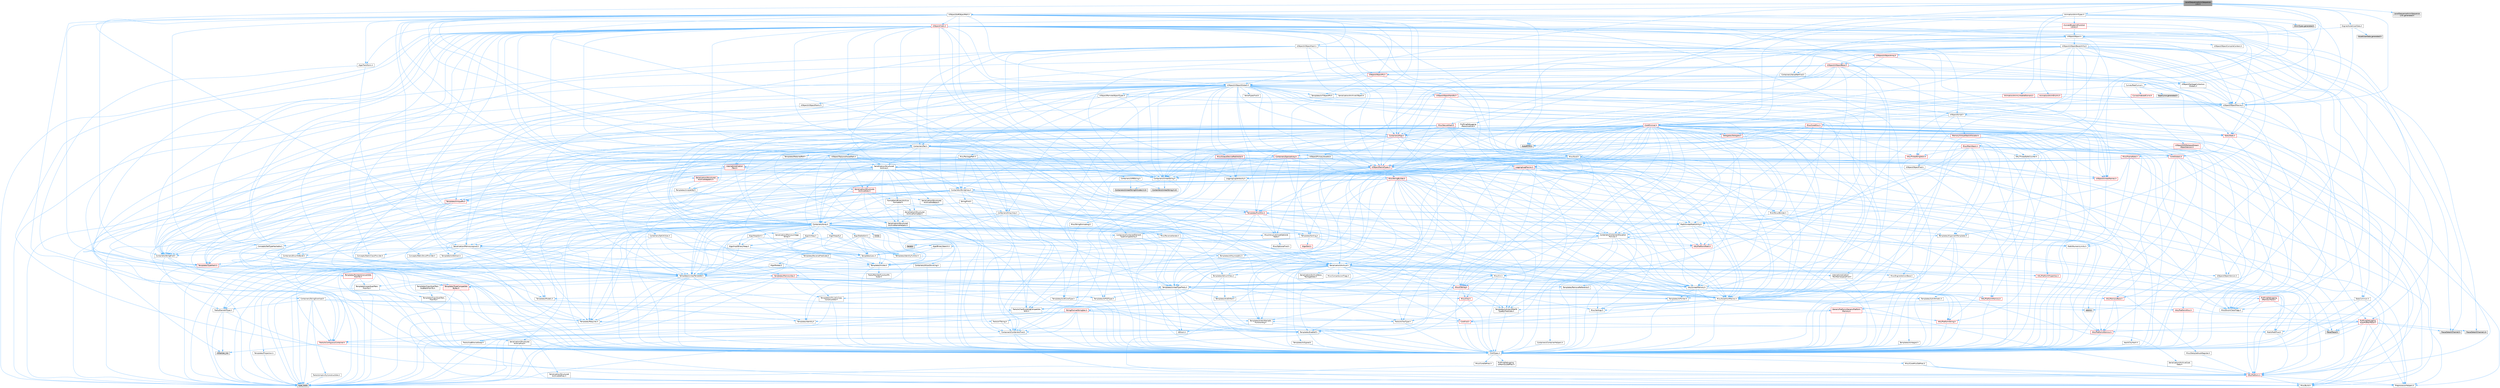 digraph "LevelSequenceAnimSequenceLink.h"
{
 // INTERACTIVE_SVG=YES
 // LATEX_PDF_SIZE
  bgcolor="transparent";
  edge [fontname=Helvetica,fontsize=10,labelfontname=Helvetica,labelfontsize=10];
  node [fontname=Helvetica,fontsize=10,shape=box,height=0.2,width=0.4];
  Node1 [id="Node000001",label="LevelSequenceAnimSequence\lLink.h",height=0.2,width=0.4,color="gray40", fillcolor="grey60", style="filled", fontcolor="black",tooltip=" "];
  Node1 -> Node2 [id="edge1_Node000001_Node000002",color="steelblue1",style="solid",tooltip=" "];
  Node2 [id="Node000002",label="Containers/Array.h",height=0.2,width=0.4,color="grey40", fillcolor="white", style="filled",URL="$df/dd0/Array_8h.html",tooltip=" "];
  Node2 -> Node3 [id="edge2_Node000002_Node000003",color="steelblue1",style="solid",tooltip=" "];
  Node3 [id="Node000003",label="CoreTypes.h",height=0.2,width=0.4,color="grey40", fillcolor="white", style="filled",URL="$dc/dec/CoreTypes_8h.html",tooltip=" "];
  Node3 -> Node4 [id="edge3_Node000003_Node000004",color="steelblue1",style="solid",tooltip=" "];
  Node4 [id="Node000004",label="HAL/Platform.h",height=0.2,width=0.4,color="red", fillcolor="#FFF0F0", style="filled",URL="$d9/dd0/Platform_8h.html",tooltip=" "];
  Node4 -> Node5 [id="edge4_Node000004_Node000005",color="steelblue1",style="solid",tooltip=" "];
  Node5 [id="Node000005",label="Misc/Build.h",height=0.2,width=0.4,color="grey40", fillcolor="white", style="filled",URL="$d3/dbb/Build_8h.html",tooltip=" "];
  Node4 -> Node7 [id="edge5_Node000004_Node000007",color="steelblue1",style="solid",tooltip=" "];
  Node7 [id="Node000007",label="type_traits",height=0.2,width=0.4,color="grey60", fillcolor="#E0E0E0", style="filled",tooltip=" "];
  Node4 -> Node8 [id="edge6_Node000004_Node000008",color="steelblue1",style="solid",tooltip=" "];
  Node8 [id="Node000008",label="PreprocessorHelpers.h",height=0.2,width=0.4,color="grey40", fillcolor="white", style="filled",URL="$db/ddb/PreprocessorHelpers_8h.html",tooltip=" "];
  Node3 -> Node14 [id="edge7_Node000003_Node000014",color="steelblue1",style="solid",tooltip=" "];
  Node14 [id="Node000014",label="ProfilingDebugging\l/UMemoryDefines.h",height=0.2,width=0.4,color="grey40", fillcolor="white", style="filled",URL="$d2/da2/UMemoryDefines_8h.html",tooltip=" "];
  Node3 -> Node15 [id="edge8_Node000003_Node000015",color="steelblue1",style="solid",tooltip=" "];
  Node15 [id="Node000015",label="Misc/CoreMiscDefines.h",height=0.2,width=0.4,color="grey40", fillcolor="white", style="filled",URL="$da/d38/CoreMiscDefines_8h.html",tooltip=" "];
  Node15 -> Node4 [id="edge9_Node000015_Node000004",color="steelblue1",style="solid",tooltip=" "];
  Node15 -> Node8 [id="edge10_Node000015_Node000008",color="steelblue1",style="solid",tooltip=" "];
  Node3 -> Node16 [id="edge11_Node000003_Node000016",color="steelblue1",style="solid",tooltip=" "];
  Node16 [id="Node000016",label="Misc/CoreDefines.h",height=0.2,width=0.4,color="grey40", fillcolor="white", style="filled",URL="$d3/dd2/CoreDefines_8h.html",tooltip=" "];
  Node2 -> Node17 [id="edge12_Node000002_Node000017",color="steelblue1",style="solid",tooltip=" "];
  Node17 [id="Node000017",label="Misc/AssertionMacros.h",height=0.2,width=0.4,color="grey40", fillcolor="white", style="filled",URL="$d0/dfa/AssertionMacros_8h.html",tooltip=" "];
  Node17 -> Node3 [id="edge13_Node000017_Node000003",color="steelblue1",style="solid",tooltip=" "];
  Node17 -> Node4 [id="edge14_Node000017_Node000004",color="steelblue1",style="solid",tooltip=" "];
  Node17 -> Node18 [id="edge15_Node000017_Node000018",color="steelblue1",style="solid",tooltip=" "];
  Node18 [id="Node000018",label="HAL/PlatformMisc.h",height=0.2,width=0.4,color="red", fillcolor="#FFF0F0", style="filled",URL="$d0/df5/PlatformMisc_8h.html",tooltip=" "];
  Node18 -> Node3 [id="edge16_Node000018_Node000003",color="steelblue1",style="solid",tooltip=" "];
  Node18 -> Node46 [id="edge17_Node000018_Node000046",color="steelblue1",style="solid",tooltip=" "];
  Node46 [id="Node000046",label="ProfilingDebugging\l/CpuProfilerTrace.h",height=0.2,width=0.4,color="red", fillcolor="#FFF0F0", style="filled",URL="$da/dcb/CpuProfilerTrace_8h.html",tooltip=" "];
  Node46 -> Node3 [id="edge18_Node000046_Node000003",color="steelblue1",style="solid",tooltip=" "];
  Node46 -> Node26 [id="edge19_Node000046_Node000026",color="steelblue1",style="solid",tooltip=" "];
  Node26 [id="Node000026",label="Containers/ContainersFwd.h",height=0.2,width=0.4,color="grey40", fillcolor="white", style="filled",URL="$d4/d0a/ContainersFwd_8h.html",tooltip=" "];
  Node26 -> Node4 [id="edge20_Node000026_Node000004",color="steelblue1",style="solid",tooltip=" "];
  Node26 -> Node3 [id="edge21_Node000026_Node000003",color="steelblue1",style="solid",tooltip=" "];
  Node26 -> Node23 [id="edge22_Node000026_Node000023",color="steelblue1",style="solid",tooltip=" "];
  Node23 [id="Node000023",label="Traits/IsContiguousContainer.h",height=0.2,width=0.4,color="red", fillcolor="#FFF0F0", style="filled",URL="$d5/d3c/IsContiguousContainer_8h.html",tooltip=" "];
  Node23 -> Node3 [id="edge23_Node000023_Node000003",color="steelblue1",style="solid",tooltip=" "];
  Node23 -> Node22 [id="edge24_Node000023_Node000022",color="steelblue1",style="solid",tooltip=" "];
  Node22 [id="Node000022",label="initializer_list",height=0.2,width=0.4,color="grey60", fillcolor="#E0E0E0", style="filled",tooltip=" "];
  Node46 -> Node47 [id="edge25_Node000046_Node000047",color="steelblue1",style="solid",tooltip=" "];
  Node47 [id="Node000047",label="HAL/PlatformAtomics.h",height=0.2,width=0.4,color="red", fillcolor="#FFF0F0", style="filled",URL="$d3/d36/PlatformAtomics_8h.html",tooltip=" "];
  Node47 -> Node3 [id="edge26_Node000047_Node000003",color="steelblue1",style="solid",tooltip=" "];
  Node46 -> Node8 [id="edge27_Node000046_Node000008",color="steelblue1",style="solid",tooltip=" "];
  Node46 -> Node5 [id="edge28_Node000046_Node000005",color="steelblue1",style="solid",tooltip=" "];
  Node46 -> Node51 [id="edge29_Node000046_Node000051",color="steelblue1",style="solid",tooltip=" "];
  Node51 [id="Node000051",label="Trace/Detail/Channel.h",height=0.2,width=0.4,color="grey60", fillcolor="#E0E0E0", style="filled",tooltip=" "];
  Node46 -> Node52 [id="edge30_Node000046_Node000052",color="steelblue1",style="solid",tooltip=" "];
  Node52 [id="Node000052",label="Trace/Detail/Channel.inl",height=0.2,width=0.4,color="grey60", fillcolor="#E0E0E0", style="filled",tooltip=" "];
  Node46 -> Node53 [id="edge31_Node000046_Node000053",color="steelblue1",style="solid",tooltip=" "];
  Node53 [id="Node000053",label="Trace/Trace.h",height=0.2,width=0.4,color="grey60", fillcolor="#E0E0E0", style="filled",tooltip=" "];
  Node17 -> Node8 [id="edge32_Node000017_Node000008",color="steelblue1",style="solid",tooltip=" "];
  Node17 -> Node54 [id="edge33_Node000017_Node000054",color="steelblue1",style="solid",tooltip=" "];
  Node54 [id="Node000054",label="Templates/EnableIf.h",height=0.2,width=0.4,color="grey40", fillcolor="white", style="filled",URL="$d7/d60/EnableIf_8h.html",tooltip=" "];
  Node54 -> Node3 [id="edge34_Node000054_Node000003",color="steelblue1",style="solid",tooltip=" "];
  Node17 -> Node55 [id="edge35_Node000017_Node000055",color="steelblue1",style="solid",tooltip=" "];
  Node55 [id="Node000055",label="Templates/IsArrayOrRefOf\lTypeByPredicate.h",height=0.2,width=0.4,color="grey40", fillcolor="white", style="filled",URL="$d6/da1/IsArrayOrRefOfTypeByPredicate_8h.html",tooltip=" "];
  Node55 -> Node3 [id="edge36_Node000055_Node000003",color="steelblue1",style="solid",tooltip=" "];
  Node17 -> Node56 [id="edge37_Node000017_Node000056",color="steelblue1",style="solid",tooltip=" "];
  Node56 [id="Node000056",label="Templates/IsValidVariadic\lFunctionArg.h",height=0.2,width=0.4,color="grey40", fillcolor="white", style="filled",URL="$d0/dc8/IsValidVariadicFunctionArg_8h.html",tooltip=" "];
  Node56 -> Node3 [id="edge38_Node000056_Node000003",color="steelblue1",style="solid",tooltip=" "];
  Node56 -> Node57 [id="edge39_Node000056_Node000057",color="steelblue1",style="solid",tooltip=" "];
  Node57 [id="Node000057",label="IsEnum.h",height=0.2,width=0.4,color="grey40", fillcolor="white", style="filled",URL="$d4/de5/IsEnum_8h.html",tooltip=" "];
  Node56 -> Node7 [id="edge40_Node000056_Node000007",color="steelblue1",style="solid",tooltip=" "];
  Node17 -> Node58 [id="edge41_Node000017_Node000058",color="steelblue1",style="solid",tooltip=" "];
  Node58 [id="Node000058",label="Traits/IsCharEncodingCompatible\lWith.h",height=0.2,width=0.4,color="grey40", fillcolor="white", style="filled",URL="$df/dd1/IsCharEncodingCompatibleWith_8h.html",tooltip=" "];
  Node58 -> Node7 [id="edge42_Node000058_Node000007",color="steelblue1",style="solid",tooltip=" "];
  Node58 -> Node59 [id="edge43_Node000058_Node000059",color="steelblue1",style="solid",tooltip=" "];
  Node59 [id="Node000059",label="Traits/IsCharType.h",height=0.2,width=0.4,color="grey40", fillcolor="white", style="filled",URL="$db/d51/IsCharType_8h.html",tooltip=" "];
  Node59 -> Node3 [id="edge44_Node000059_Node000003",color="steelblue1",style="solid",tooltip=" "];
  Node17 -> Node60 [id="edge45_Node000017_Node000060",color="steelblue1",style="solid",tooltip=" "];
  Node60 [id="Node000060",label="Misc/VarArgs.h",height=0.2,width=0.4,color="grey40", fillcolor="white", style="filled",URL="$d5/d6f/VarArgs_8h.html",tooltip=" "];
  Node60 -> Node3 [id="edge46_Node000060_Node000003",color="steelblue1",style="solid",tooltip=" "];
  Node17 -> Node61 [id="edge47_Node000017_Node000061",color="steelblue1",style="solid",tooltip=" "];
  Node61 [id="Node000061",label="String/FormatStringSan.h",height=0.2,width=0.4,color="red", fillcolor="#FFF0F0", style="filled",URL="$d3/d8b/FormatStringSan_8h.html",tooltip=" "];
  Node61 -> Node7 [id="edge48_Node000061_Node000007",color="steelblue1",style="solid",tooltip=" "];
  Node61 -> Node3 [id="edge49_Node000061_Node000003",color="steelblue1",style="solid",tooltip=" "];
  Node61 -> Node62 [id="edge50_Node000061_Node000062",color="steelblue1",style="solid",tooltip=" "];
  Node62 [id="Node000062",label="Templates/Requires.h",height=0.2,width=0.4,color="grey40", fillcolor="white", style="filled",URL="$dc/d96/Requires_8h.html",tooltip=" "];
  Node62 -> Node54 [id="edge51_Node000062_Node000054",color="steelblue1",style="solid",tooltip=" "];
  Node62 -> Node7 [id="edge52_Node000062_Node000007",color="steelblue1",style="solid",tooltip=" "];
  Node61 -> Node63 [id="edge53_Node000061_Node000063",color="steelblue1",style="solid",tooltip=" "];
  Node63 [id="Node000063",label="Templates/Identity.h",height=0.2,width=0.4,color="grey40", fillcolor="white", style="filled",URL="$d0/dd5/Identity_8h.html",tooltip=" "];
  Node61 -> Node56 [id="edge54_Node000061_Node000056",color="steelblue1",style="solid",tooltip=" "];
  Node61 -> Node59 [id="edge55_Node000061_Node000059",color="steelblue1",style="solid",tooltip=" "];
  Node61 -> Node65 [id="edge56_Node000061_Node000065",color="steelblue1",style="solid",tooltip=" "];
  Node65 [id="Node000065",label="Traits/IsTString.h",height=0.2,width=0.4,color="grey40", fillcolor="white", style="filled",URL="$d0/df8/IsTString_8h.html",tooltip=" "];
  Node65 -> Node26 [id="edge57_Node000065_Node000026",color="steelblue1",style="solid",tooltip=" "];
  Node61 -> Node26 [id="edge58_Node000061_Node000026",color="steelblue1",style="solid",tooltip=" "];
  Node17 -> Node67 [id="edge59_Node000017_Node000067",color="steelblue1",style="solid",tooltip=" "];
  Node67 [id="Node000067",label="atomic",height=0.2,width=0.4,color="grey60", fillcolor="#E0E0E0", style="filled",tooltip=" "];
  Node2 -> Node68 [id="edge60_Node000002_Node000068",color="steelblue1",style="solid",tooltip=" "];
  Node68 [id="Node000068",label="Misc/IntrusiveUnsetOptional\lState.h",height=0.2,width=0.4,color="grey40", fillcolor="white", style="filled",URL="$d2/d0a/IntrusiveUnsetOptionalState_8h.html",tooltip=" "];
  Node68 -> Node69 [id="edge61_Node000068_Node000069",color="steelblue1",style="solid",tooltip=" "];
  Node69 [id="Node000069",label="Misc/OptionalFwd.h",height=0.2,width=0.4,color="grey40", fillcolor="white", style="filled",URL="$dc/d50/OptionalFwd_8h.html",tooltip=" "];
  Node2 -> Node70 [id="edge62_Node000002_Node000070",color="steelblue1",style="solid",tooltip=" "];
  Node70 [id="Node000070",label="Misc/ReverseIterate.h",height=0.2,width=0.4,color="grey40", fillcolor="white", style="filled",URL="$db/de3/ReverseIterate_8h.html",tooltip=" "];
  Node70 -> Node4 [id="edge63_Node000070_Node000004",color="steelblue1",style="solid",tooltip=" "];
  Node70 -> Node71 [id="edge64_Node000070_Node000071",color="steelblue1",style="solid",tooltip=" "];
  Node71 [id="Node000071",label="iterator",height=0.2,width=0.4,color="grey60", fillcolor="#E0E0E0", style="filled",tooltip=" "];
  Node2 -> Node72 [id="edge65_Node000002_Node000072",color="steelblue1",style="solid",tooltip=" "];
  Node72 [id="Node000072",label="HAL/UnrealMemory.h",height=0.2,width=0.4,color="grey40", fillcolor="white", style="filled",URL="$d9/d96/UnrealMemory_8h.html",tooltip=" "];
  Node72 -> Node3 [id="edge66_Node000072_Node000003",color="steelblue1",style="solid",tooltip=" "];
  Node72 -> Node73 [id="edge67_Node000072_Node000073",color="steelblue1",style="solid",tooltip=" "];
  Node73 [id="Node000073",label="GenericPlatform/GenericPlatform\lMemory.h",height=0.2,width=0.4,color="red", fillcolor="#FFF0F0", style="filled",URL="$dd/d22/GenericPlatformMemory_8h.html",tooltip=" "];
  Node73 -> Node25 [id="edge68_Node000073_Node000025",color="steelblue1",style="solid",tooltip=" "];
  Node25 [id="Node000025",label="CoreFwd.h",height=0.2,width=0.4,color="red", fillcolor="#FFF0F0", style="filled",URL="$d1/d1e/CoreFwd_8h.html",tooltip=" "];
  Node25 -> Node3 [id="edge69_Node000025_Node000003",color="steelblue1",style="solid",tooltip=" "];
  Node25 -> Node26 [id="edge70_Node000025_Node000026",color="steelblue1",style="solid",tooltip=" "];
  Node25 -> Node27 [id="edge71_Node000025_Node000027",color="steelblue1",style="solid",tooltip=" "];
  Node27 [id="Node000027",label="Math/MathFwd.h",height=0.2,width=0.4,color="grey40", fillcolor="white", style="filled",URL="$d2/d10/MathFwd_8h.html",tooltip=" "];
  Node27 -> Node4 [id="edge72_Node000027_Node000004",color="steelblue1",style="solid",tooltip=" "];
  Node73 -> Node3 [id="edge73_Node000073_Node000003",color="steelblue1",style="solid",tooltip=" "];
  Node73 -> Node74 [id="edge74_Node000073_Node000074",color="steelblue1",style="solid",tooltip=" "];
  Node74 [id="Node000074",label="HAL/PlatformString.h",height=0.2,width=0.4,color="red", fillcolor="#FFF0F0", style="filled",URL="$db/db5/PlatformString_8h.html",tooltip=" "];
  Node74 -> Node3 [id="edge75_Node000074_Node000003",color="steelblue1",style="solid",tooltip=" "];
  Node72 -> Node76 [id="edge76_Node000072_Node000076",color="steelblue1",style="solid",tooltip=" "];
  Node76 [id="Node000076",label="HAL/MemoryBase.h",height=0.2,width=0.4,color="red", fillcolor="#FFF0F0", style="filled",URL="$d6/d9f/MemoryBase_8h.html",tooltip=" "];
  Node76 -> Node3 [id="edge77_Node000076_Node000003",color="steelblue1",style="solid",tooltip=" "];
  Node76 -> Node47 [id="edge78_Node000076_Node000047",color="steelblue1",style="solid",tooltip=" "];
  Node72 -> Node89 [id="edge79_Node000072_Node000089",color="steelblue1",style="solid",tooltip=" "];
  Node89 [id="Node000089",label="HAL/PlatformMemory.h",height=0.2,width=0.4,color="red", fillcolor="#FFF0F0", style="filled",URL="$de/d68/PlatformMemory_8h.html",tooltip=" "];
  Node89 -> Node3 [id="edge80_Node000089_Node000003",color="steelblue1",style="solid",tooltip=" "];
  Node89 -> Node73 [id="edge81_Node000089_Node000073",color="steelblue1",style="solid",tooltip=" "];
  Node72 -> Node91 [id="edge82_Node000072_Node000091",color="steelblue1",style="solid",tooltip=" "];
  Node91 [id="Node000091",label="ProfilingDebugging\l/MemoryTrace.h",height=0.2,width=0.4,color="red", fillcolor="#FFF0F0", style="filled",URL="$da/dd7/MemoryTrace_8h.html",tooltip=" "];
  Node91 -> Node4 [id="edge83_Node000091_Node000004",color="steelblue1",style="solid",tooltip=" "];
  Node91 -> Node42 [id="edge84_Node000091_Node000042",color="steelblue1",style="solid",tooltip=" "];
  Node42 [id="Node000042",label="Misc/EnumClassFlags.h",height=0.2,width=0.4,color="grey40", fillcolor="white", style="filled",URL="$d8/de7/EnumClassFlags_8h.html",tooltip=" "];
  Node91 -> Node53 [id="edge85_Node000091_Node000053",color="steelblue1",style="solid",tooltip=" "];
  Node72 -> Node92 [id="edge86_Node000072_Node000092",color="steelblue1",style="solid",tooltip=" "];
  Node92 [id="Node000092",label="Templates/IsPointer.h",height=0.2,width=0.4,color="grey40", fillcolor="white", style="filled",URL="$d7/d05/IsPointer_8h.html",tooltip=" "];
  Node92 -> Node3 [id="edge87_Node000092_Node000003",color="steelblue1",style="solid",tooltip=" "];
  Node2 -> Node93 [id="edge88_Node000002_Node000093",color="steelblue1",style="solid",tooltip=" "];
  Node93 [id="Node000093",label="Templates/UnrealTypeTraits.h",height=0.2,width=0.4,color="grey40", fillcolor="white", style="filled",URL="$d2/d2d/UnrealTypeTraits_8h.html",tooltip=" "];
  Node93 -> Node3 [id="edge89_Node000093_Node000003",color="steelblue1",style="solid",tooltip=" "];
  Node93 -> Node92 [id="edge90_Node000093_Node000092",color="steelblue1",style="solid",tooltip=" "];
  Node93 -> Node17 [id="edge91_Node000093_Node000017",color="steelblue1",style="solid",tooltip=" "];
  Node93 -> Node85 [id="edge92_Node000093_Node000085",color="steelblue1",style="solid",tooltip=" "];
  Node85 [id="Node000085",label="Templates/AndOrNot.h",height=0.2,width=0.4,color="grey40", fillcolor="white", style="filled",URL="$db/d0a/AndOrNot_8h.html",tooltip=" "];
  Node85 -> Node3 [id="edge93_Node000085_Node000003",color="steelblue1",style="solid",tooltip=" "];
  Node93 -> Node54 [id="edge94_Node000093_Node000054",color="steelblue1",style="solid",tooltip=" "];
  Node93 -> Node94 [id="edge95_Node000093_Node000094",color="steelblue1",style="solid",tooltip=" "];
  Node94 [id="Node000094",label="Templates/IsArithmetic.h",height=0.2,width=0.4,color="grey40", fillcolor="white", style="filled",URL="$d2/d5d/IsArithmetic_8h.html",tooltip=" "];
  Node94 -> Node3 [id="edge96_Node000094_Node000003",color="steelblue1",style="solid",tooltip=" "];
  Node93 -> Node57 [id="edge97_Node000093_Node000057",color="steelblue1",style="solid",tooltip=" "];
  Node93 -> Node95 [id="edge98_Node000093_Node000095",color="steelblue1",style="solid",tooltip=" "];
  Node95 [id="Node000095",label="Templates/Models.h",height=0.2,width=0.4,color="grey40", fillcolor="white", style="filled",URL="$d3/d0c/Models_8h.html",tooltip=" "];
  Node95 -> Node63 [id="edge99_Node000095_Node000063",color="steelblue1",style="solid",tooltip=" "];
  Node93 -> Node96 [id="edge100_Node000093_Node000096",color="steelblue1",style="solid",tooltip=" "];
  Node96 [id="Node000096",label="Templates/IsPODType.h",height=0.2,width=0.4,color="grey40", fillcolor="white", style="filled",URL="$d7/db1/IsPODType_8h.html",tooltip=" "];
  Node96 -> Node3 [id="edge101_Node000096_Node000003",color="steelblue1",style="solid",tooltip=" "];
  Node93 -> Node97 [id="edge102_Node000093_Node000097",color="steelblue1",style="solid",tooltip=" "];
  Node97 [id="Node000097",label="Templates/IsUECoreType.h",height=0.2,width=0.4,color="grey40", fillcolor="white", style="filled",URL="$d1/db8/IsUECoreType_8h.html",tooltip=" "];
  Node97 -> Node3 [id="edge103_Node000097_Node000003",color="steelblue1",style="solid",tooltip=" "];
  Node97 -> Node7 [id="edge104_Node000097_Node000007",color="steelblue1",style="solid",tooltip=" "];
  Node93 -> Node86 [id="edge105_Node000093_Node000086",color="steelblue1",style="solid",tooltip=" "];
  Node86 [id="Node000086",label="Templates/IsTriviallyCopy\lConstructible.h",height=0.2,width=0.4,color="grey40", fillcolor="white", style="filled",URL="$d3/d78/IsTriviallyCopyConstructible_8h.html",tooltip=" "];
  Node86 -> Node3 [id="edge106_Node000086_Node000003",color="steelblue1",style="solid",tooltip=" "];
  Node86 -> Node7 [id="edge107_Node000086_Node000007",color="steelblue1",style="solid",tooltip=" "];
  Node2 -> Node98 [id="edge108_Node000002_Node000098",color="steelblue1",style="solid",tooltip=" "];
  Node98 [id="Node000098",label="Templates/UnrealTemplate.h",height=0.2,width=0.4,color="grey40", fillcolor="white", style="filled",URL="$d4/d24/UnrealTemplate_8h.html",tooltip=" "];
  Node98 -> Node3 [id="edge109_Node000098_Node000003",color="steelblue1",style="solid",tooltip=" "];
  Node98 -> Node92 [id="edge110_Node000098_Node000092",color="steelblue1",style="solid",tooltip=" "];
  Node98 -> Node72 [id="edge111_Node000098_Node000072",color="steelblue1",style="solid",tooltip=" "];
  Node98 -> Node99 [id="edge112_Node000098_Node000099",color="steelblue1",style="solid",tooltip=" "];
  Node99 [id="Node000099",label="Templates/CopyQualifiers\lAndRefsFromTo.h",height=0.2,width=0.4,color="grey40", fillcolor="white", style="filled",URL="$d3/db3/CopyQualifiersAndRefsFromTo_8h.html",tooltip=" "];
  Node99 -> Node100 [id="edge113_Node000099_Node000100",color="steelblue1",style="solid",tooltip=" "];
  Node100 [id="Node000100",label="Templates/CopyQualifiers\lFromTo.h",height=0.2,width=0.4,color="grey40", fillcolor="white", style="filled",URL="$d5/db4/CopyQualifiersFromTo_8h.html",tooltip=" "];
  Node98 -> Node93 [id="edge114_Node000098_Node000093",color="steelblue1",style="solid",tooltip=" "];
  Node98 -> Node101 [id="edge115_Node000098_Node000101",color="steelblue1",style="solid",tooltip=" "];
  Node101 [id="Node000101",label="Templates/RemoveReference.h",height=0.2,width=0.4,color="grey40", fillcolor="white", style="filled",URL="$da/dbe/RemoveReference_8h.html",tooltip=" "];
  Node101 -> Node3 [id="edge116_Node000101_Node000003",color="steelblue1",style="solid",tooltip=" "];
  Node98 -> Node62 [id="edge117_Node000098_Node000062",color="steelblue1",style="solid",tooltip=" "];
  Node98 -> Node102 [id="edge118_Node000098_Node000102",color="steelblue1",style="solid",tooltip=" "];
  Node102 [id="Node000102",label="Templates/TypeCompatible\lBytes.h",height=0.2,width=0.4,color="red", fillcolor="#FFF0F0", style="filled",URL="$df/d0a/TypeCompatibleBytes_8h.html",tooltip=" "];
  Node102 -> Node3 [id="edge119_Node000102_Node000003",color="steelblue1",style="solid",tooltip=" "];
  Node102 -> Node7 [id="edge120_Node000102_Node000007",color="steelblue1",style="solid",tooltip=" "];
  Node98 -> Node63 [id="edge121_Node000098_Node000063",color="steelblue1",style="solid",tooltip=" "];
  Node98 -> Node23 [id="edge122_Node000098_Node000023",color="steelblue1",style="solid",tooltip=" "];
  Node98 -> Node103 [id="edge123_Node000098_Node000103",color="steelblue1",style="solid",tooltip=" "];
  Node103 [id="Node000103",label="Traits/UseBitwiseSwap.h",height=0.2,width=0.4,color="grey40", fillcolor="white", style="filled",URL="$db/df3/UseBitwiseSwap_8h.html",tooltip=" "];
  Node103 -> Node3 [id="edge124_Node000103_Node000003",color="steelblue1",style="solid",tooltip=" "];
  Node103 -> Node7 [id="edge125_Node000103_Node000007",color="steelblue1",style="solid",tooltip=" "];
  Node98 -> Node7 [id="edge126_Node000098_Node000007",color="steelblue1",style="solid",tooltip=" "];
  Node2 -> Node104 [id="edge127_Node000002_Node000104",color="steelblue1",style="solid",tooltip=" "];
  Node104 [id="Node000104",label="Containers/AllowShrinking.h",height=0.2,width=0.4,color="grey40", fillcolor="white", style="filled",URL="$d7/d1a/AllowShrinking_8h.html",tooltip=" "];
  Node104 -> Node3 [id="edge128_Node000104_Node000003",color="steelblue1",style="solid",tooltip=" "];
  Node2 -> Node105 [id="edge129_Node000002_Node000105",color="steelblue1",style="solid",tooltip=" "];
  Node105 [id="Node000105",label="Containers/ContainerAllocation\lPolicies.h",height=0.2,width=0.4,color="grey40", fillcolor="white", style="filled",URL="$d7/dff/ContainerAllocationPolicies_8h.html",tooltip=" "];
  Node105 -> Node3 [id="edge130_Node000105_Node000003",color="steelblue1",style="solid",tooltip=" "];
  Node105 -> Node106 [id="edge131_Node000105_Node000106",color="steelblue1",style="solid",tooltip=" "];
  Node106 [id="Node000106",label="Containers/ContainerHelpers.h",height=0.2,width=0.4,color="grey40", fillcolor="white", style="filled",URL="$d7/d33/ContainerHelpers_8h.html",tooltip=" "];
  Node106 -> Node3 [id="edge132_Node000106_Node000003",color="steelblue1",style="solid",tooltip=" "];
  Node105 -> Node105 [id="edge133_Node000105_Node000105",color="steelblue1",style="solid",tooltip=" "];
  Node105 -> Node107 [id="edge134_Node000105_Node000107",color="steelblue1",style="solid",tooltip=" "];
  Node107 [id="Node000107",label="HAL/PlatformMath.h",height=0.2,width=0.4,color="red", fillcolor="#FFF0F0", style="filled",URL="$dc/d53/PlatformMath_8h.html",tooltip=" "];
  Node107 -> Node3 [id="edge135_Node000107_Node000003",color="steelblue1",style="solid",tooltip=" "];
  Node105 -> Node72 [id="edge136_Node000105_Node000072",color="steelblue1",style="solid",tooltip=" "];
  Node105 -> Node40 [id="edge137_Node000105_Node000040",color="steelblue1",style="solid",tooltip=" "];
  Node40 [id="Node000040",label="Math/NumericLimits.h",height=0.2,width=0.4,color="grey40", fillcolor="white", style="filled",URL="$df/d1b/NumericLimits_8h.html",tooltip=" "];
  Node40 -> Node3 [id="edge138_Node000040_Node000003",color="steelblue1",style="solid",tooltip=" "];
  Node105 -> Node17 [id="edge139_Node000105_Node000017",color="steelblue1",style="solid",tooltip=" "];
  Node105 -> Node115 [id="edge140_Node000105_Node000115",color="steelblue1",style="solid",tooltip=" "];
  Node115 [id="Node000115",label="Templates/IsPolymorphic.h",height=0.2,width=0.4,color="grey40", fillcolor="white", style="filled",URL="$dc/d20/IsPolymorphic_8h.html",tooltip=" "];
  Node105 -> Node116 [id="edge141_Node000105_Node000116",color="steelblue1",style="solid",tooltip=" "];
  Node116 [id="Node000116",label="Templates/MemoryOps.h",height=0.2,width=0.4,color="red", fillcolor="#FFF0F0", style="filled",URL="$db/dea/MemoryOps_8h.html",tooltip=" "];
  Node116 -> Node3 [id="edge142_Node000116_Node000003",color="steelblue1",style="solid",tooltip=" "];
  Node116 -> Node72 [id="edge143_Node000116_Node000072",color="steelblue1",style="solid",tooltip=" "];
  Node116 -> Node86 [id="edge144_Node000116_Node000086",color="steelblue1",style="solid",tooltip=" "];
  Node116 -> Node62 [id="edge145_Node000116_Node000062",color="steelblue1",style="solid",tooltip=" "];
  Node116 -> Node93 [id="edge146_Node000116_Node000093",color="steelblue1",style="solid",tooltip=" "];
  Node116 -> Node103 [id="edge147_Node000116_Node000103",color="steelblue1",style="solid",tooltip=" "];
  Node116 -> Node7 [id="edge148_Node000116_Node000007",color="steelblue1",style="solid",tooltip=" "];
  Node105 -> Node102 [id="edge149_Node000105_Node000102",color="steelblue1",style="solid",tooltip=" "];
  Node105 -> Node7 [id="edge150_Node000105_Node000007",color="steelblue1",style="solid",tooltip=" "];
  Node2 -> Node117 [id="edge151_Node000002_Node000117",color="steelblue1",style="solid",tooltip=" "];
  Node117 [id="Node000117",label="Containers/ContainerElement\lTypeCompatibility.h",height=0.2,width=0.4,color="grey40", fillcolor="white", style="filled",URL="$df/ddf/ContainerElementTypeCompatibility_8h.html",tooltip=" "];
  Node117 -> Node3 [id="edge152_Node000117_Node000003",color="steelblue1",style="solid",tooltip=" "];
  Node117 -> Node93 [id="edge153_Node000117_Node000093",color="steelblue1",style="solid",tooltip=" "];
  Node2 -> Node118 [id="edge154_Node000002_Node000118",color="steelblue1",style="solid",tooltip=" "];
  Node118 [id="Node000118",label="Serialization/Archive.h",height=0.2,width=0.4,color="grey40", fillcolor="white", style="filled",URL="$d7/d3b/Archive_8h.html",tooltip=" "];
  Node118 -> Node25 [id="edge155_Node000118_Node000025",color="steelblue1",style="solid",tooltip=" "];
  Node118 -> Node3 [id="edge156_Node000118_Node000003",color="steelblue1",style="solid",tooltip=" "];
  Node118 -> Node119 [id="edge157_Node000118_Node000119",color="steelblue1",style="solid",tooltip=" "];
  Node119 [id="Node000119",label="HAL/PlatformProperties.h",height=0.2,width=0.4,color="red", fillcolor="#FFF0F0", style="filled",URL="$d9/db0/PlatformProperties_8h.html",tooltip=" "];
  Node119 -> Node3 [id="edge158_Node000119_Node000003",color="steelblue1",style="solid",tooltip=" "];
  Node118 -> Node122 [id="edge159_Node000118_Node000122",color="steelblue1",style="solid",tooltip=" "];
  Node122 [id="Node000122",label="Internationalization\l/TextNamespaceFwd.h",height=0.2,width=0.4,color="grey40", fillcolor="white", style="filled",URL="$d8/d97/TextNamespaceFwd_8h.html",tooltip=" "];
  Node122 -> Node3 [id="edge160_Node000122_Node000003",color="steelblue1",style="solid",tooltip=" "];
  Node118 -> Node27 [id="edge161_Node000118_Node000027",color="steelblue1",style="solid",tooltip=" "];
  Node118 -> Node17 [id="edge162_Node000118_Node000017",color="steelblue1",style="solid",tooltip=" "];
  Node118 -> Node5 [id="edge163_Node000118_Node000005",color="steelblue1",style="solid",tooltip=" "];
  Node118 -> Node41 [id="edge164_Node000118_Node000041",color="steelblue1",style="solid",tooltip=" "];
  Node41 [id="Node000041",label="Misc/CompressionFlags.h",height=0.2,width=0.4,color="grey40", fillcolor="white", style="filled",URL="$d9/d76/CompressionFlags_8h.html",tooltip=" "];
  Node118 -> Node123 [id="edge165_Node000118_Node000123",color="steelblue1",style="solid",tooltip=" "];
  Node123 [id="Node000123",label="Misc/EngineVersionBase.h",height=0.2,width=0.4,color="grey40", fillcolor="white", style="filled",URL="$d5/d2b/EngineVersionBase_8h.html",tooltip=" "];
  Node123 -> Node3 [id="edge166_Node000123_Node000003",color="steelblue1",style="solid",tooltip=" "];
  Node118 -> Node60 [id="edge167_Node000118_Node000060",color="steelblue1",style="solid",tooltip=" "];
  Node118 -> Node124 [id="edge168_Node000118_Node000124",color="steelblue1",style="solid",tooltip=" "];
  Node124 [id="Node000124",label="Serialization/ArchiveCook\lData.h",height=0.2,width=0.4,color="grey40", fillcolor="white", style="filled",URL="$dc/db6/ArchiveCookData_8h.html",tooltip=" "];
  Node124 -> Node4 [id="edge169_Node000124_Node000004",color="steelblue1",style="solid",tooltip=" "];
  Node118 -> Node125 [id="edge170_Node000118_Node000125",color="steelblue1",style="solid",tooltip=" "];
  Node125 [id="Node000125",label="Serialization/ArchiveSave\lPackageData.h",height=0.2,width=0.4,color="grey40", fillcolor="white", style="filled",URL="$d1/d37/ArchiveSavePackageData_8h.html",tooltip=" "];
  Node118 -> Node54 [id="edge171_Node000118_Node000054",color="steelblue1",style="solid",tooltip=" "];
  Node118 -> Node55 [id="edge172_Node000118_Node000055",color="steelblue1",style="solid",tooltip=" "];
  Node118 -> Node126 [id="edge173_Node000118_Node000126",color="steelblue1",style="solid",tooltip=" "];
  Node126 [id="Node000126",label="Templates/IsEnumClass.h",height=0.2,width=0.4,color="grey40", fillcolor="white", style="filled",URL="$d7/d15/IsEnumClass_8h.html",tooltip=" "];
  Node126 -> Node3 [id="edge174_Node000126_Node000003",color="steelblue1",style="solid",tooltip=" "];
  Node126 -> Node85 [id="edge175_Node000126_Node000085",color="steelblue1",style="solid",tooltip=" "];
  Node118 -> Node112 [id="edge176_Node000118_Node000112",color="steelblue1",style="solid",tooltip=" "];
  Node112 [id="Node000112",label="Templates/IsSigned.h",height=0.2,width=0.4,color="grey40", fillcolor="white", style="filled",URL="$d8/dd8/IsSigned_8h.html",tooltip=" "];
  Node112 -> Node3 [id="edge177_Node000112_Node000003",color="steelblue1",style="solid",tooltip=" "];
  Node118 -> Node56 [id="edge178_Node000118_Node000056",color="steelblue1",style="solid",tooltip=" "];
  Node118 -> Node98 [id="edge179_Node000118_Node000098",color="steelblue1",style="solid",tooltip=" "];
  Node118 -> Node58 [id="edge180_Node000118_Node000058",color="steelblue1",style="solid",tooltip=" "];
  Node118 -> Node127 [id="edge181_Node000118_Node000127",color="steelblue1",style="solid",tooltip=" "];
  Node127 [id="Node000127",label="UObject/ObjectVersion.h",height=0.2,width=0.4,color="grey40", fillcolor="white", style="filled",URL="$da/d63/ObjectVersion_8h.html",tooltip=" "];
  Node127 -> Node3 [id="edge182_Node000127_Node000003",color="steelblue1",style="solid",tooltip=" "];
  Node2 -> Node128 [id="edge183_Node000002_Node000128",color="steelblue1",style="solid",tooltip=" "];
  Node128 [id="Node000128",label="Serialization/MemoryImage\lWriter.h",height=0.2,width=0.4,color="grey40", fillcolor="white", style="filled",URL="$d0/d08/MemoryImageWriter_8h.html",tooltip=" "];
  Node128 -> Node3 [id="edge184_Node000128_Node000003",color="steelblue1",style="solid",tooltip=" "];
  Node128 -> Node129 [id="edge185_Node000128_Node000129",color="steelblue1",style="solid",tooltip=" "];
  Node129 [id="Node000129",label="Serialization/MemoryLayout.h",height=0.2,width=0.4,color="grey40", fillcolor="white", style="filled",URL="$d7/d66/MemoryLayout_8h.html",tooltip=" "];
  Node129 -> Node130 [id="edge186_Node000129_Node000130",color="steelblue1",style="solid",tooltip=" "];
  Node130 [id="Node000130",label="Concepts/StaticClassProvider.h",height=0.2,width=0.4,color="grey40", fillcolor="white", style="filled",URL="$dd/d83/StaticClassProvider_8h.html",tooltip=" "];
  Node129 -> Node131 [id="edge187_Node000129_Node000131",color="steelblue1",style="solid",tooltip=" "];
  Node131 [id="Node000131",label="Concepts/StaticStructProvider.h",height=0.2,width=0.4,color="grey40", fillcolor="white", style="filled",URL="$d5/d77/StaticStructProvider_8h.html",tooltip=" "];
  Node129 -> Node132 [id="edge188_Node000129_Node000132",color="steelblue1",style="solid",tooltip=" "];
  Node132 [id="Node000132",label="Containers/EnumAsByte.h",height=0.2,width=0.4,color="grey40", fillcolor="white", style="filled",URL="$d6/d9a/EnumAsByte_8h.html",tooltip=" "];
  Node132 -> Node3 [id="edge189_Node000132_Node000003",color="steelblue1",style="solid",tooltip=" "];
  Node132 -> Node96 [id="edge190_Node000132_Node000096",color="steelblue1",style="solid",tooltip=" "];
  Node132 -> Node133 [id="edge191_Node000132_Node000133",color="steelblue1",style="solid",tooltip=" "];
  Node133 [id="Node000133",label="Templates/TypeHash.h",height=0.2,width=0.4,color="red", fillcolor="#FFF0F0", style="filled",URL="$d1/d62/TypeHash_8h.html",tooltip=" "];
  Node133 -> Node3 [id="edge192_Node000133_Node000003",color="steelblue1",style="solid",tooltip=" "];
  Node133 -> Node62 [id="edge193_Node000133_Node000062",color="steelblue1",style="solid",tooltip=" "];
  Node133 -> Node134 [id="edge194_Node000133_Node000134",color="steelblue1",style="solid",tooltip=" "];
  Node134 [id="Node000134",label="Misc/Crc.h",height=0.2,width=0.4,color="grey40", fillcolor="white", style="filled",URL="$d4/dd2/Crc_8h.html",tooltip=" "];
  Node134 -> Node3 [id="edge195_Node000134_Node000003",color="steelblue1",style="solid",tooltip=" "];
  Node134 -> Node74 [id="edge196_Node000134_Node000074",color="steelblue1",style="solid",tooltip=" "];
  Node134 -> Node17 [id="edge197_Node000134_Node000017",color="steelblue1",style="solid",tooltip=" "];
  Node134 -> Node135 [id="edge198_Node000134_Node000135",color="steelblue1",style="solid",tooltip=" "];
  Node135 [id="Node000135",label="Misc/CString.h",height=0.2,width=0.4,color="red", fillcolor="#FFF0F0", style="filled",URL="$d2/d49/CString_8h.html",tooltip=" "];
  Node135 -> Node3 [id="edge199_Node000135_Node000003",color="steelblue1",style="solid",tooltip=" "];
  Node135 -> Node74 [id="edge200_Node000135_Node000074",color="steelblue1",style="solid",tooltip=" "];
  Node135 -> Node17 [id="edge201_Node000135_Node000017",color="steelblue1",style="solid",tooltip=" "];
  Node135 -> Node136 [id="edge202_Node000135_Node000136",color="steelblue1",style="solid",tooltip=" "];
  Node136 [id="Node000136",label="Misc/Char.h",height=0.2,width=0.4,color="red", fillcolor="#FFF0F0", style="filled",URL="$d0/d58/Char_8h.html",tooltip=" "];
  Node136 -> Node3 [id="edge203_Node000136_Node000003",color="steelblue1",style="solid",tooltip=" "];
  Node136 -> Node7 [id="edge204_Node000136_Node000007",color="steelblue1",style="solid",tooltip=" "];
  Node135 -> Node60 [id="edge205_Node000135_Node000060",color="steelblue1",style="solid",tooltip=" "];
  Node135 -> Node55 [id="edge206_Node000135_Node000055",color="steelblue1",style="solid",tooltip=" "];
  Node135 -> Node56 [id="edge207_Node000135_Node000056",color="steelblue1",style="solid",tooltip=" "];
  Node135 -> Node58 [id="edge208_Node000135_Node000058",color="steelblue1",style="solid",tooltip=" "];
  Node134 -> Node136 [id="edge209_Node000134_Node000136",color="steelblue1",style="solid",tooltip=" "];
  Node134 -> Node93 [id="edge210_Node000134_Node000093",color="steelblue1",style="solid",tooltip=" "];
  Node134 -> Node59 [id="edge211_Node000134_Node000059",color="steelblue1",style="solid",tooltip=" "];
  Node133 -> Node7 [id="edge212_Node000133_Node000007",color="steelblue1",style="solid",tooltip=" "];
  Node129 -> Node20 [id="edge213_Node000129_Node000020",color="steelblue1",style="solid",tooltip=" "];
  Node20 [id="Node000020",label="Containers/StringFwd.h",height=0.2,width=0.4,color="grey40", fillcolor="white", style="filled",URL="$df/d37/StringFwd_8h.html",tooltip=" "];
  Node20 -> Node3 [id="edge214_Node000020_Node000003",color="steelblue1",style="solid",tooltip=" "];
  Node20 -> Node21 [id="edge215_Node000020_Node000021",color="steelblue1",style="solid",tooltip=" "];
  Node21 [id="Node000021",label="Traits/ElementType.h",height=0.2,width=0.4,color="grey40", fillcolor="white", style="filled",URL="$d5/d4f/ElementType_8h.html",tooltip=" "];
  Node21 -> Node4 [id="edge216_Node000021_Node000004",color="steelblue1",style="solid",tooltip=" "];
  Node21 -> Node22 [id="edge217_Node000021_Node000022",color="steelblue1",style="solid",tooltip=" "];
  Node21 -> Node7 [id="edge218_Node000021_Node000007",color="steelblue1",style="solid",tooltip=" "];
  Node20 -> Node23 [id="edge219_Node000020_Node000023",color="steelblue1",style="solid",tooltip=" "];
  Node129 -> Node72 [id="edge220_Node000129_Node000072",color="steelblue1",style="solid",tooltip=" "];
  Node129 -> Node140 [id="edge221_Node000129_Node000140",color="steelblue1",style="solid",tooltip=" "];
  Node140 [id="Node000140",label="Misc/DelayedAutoRegister.h",height=0.2,width=0.4,color="grey40", fillcolor="white", style="filled",URL="$d1/dda/DelayedAutoRegister_8h.html",tooltip=" "];
  Node140 -> Node4 [id="edge222_Node000140_Node000004",color="steelblue1",style="solid",tooltip=" "];
  Node129 -> Node54 [id="edge223_Node000129_Node000054",color="steelblue1",style="solid",tooltip=" "];
  Node129 -> Node141 [id="edge224_Node000129_Node000141",color="steelblue1",style="solid",tooltip=" "];
  Node141 [id="Node000141",label="Templates/IsAbstract.h",height=0.2,width=0.4,color="grey40", fillcolor="white", style="filled",URL="$d8/db7/IsAbstract_8h.html",tooltip=" "];
  Node129 -> Node115 [id="edge225_Node000129_Node000115",color="steelblue1",style="solid",tooltip=" "];
  Node129 -> Node95 [id="edge226_Node000129_Node000095",color="steelblue1",style="solid",tooltip=" "];
  Node129 -> Node98 [id="edge227_Node000129_Node000098",color="steelblue1",style="solid",tooltip=" "];
  Node2 -> Node142 [id="edge228_Node000002_Node000142",color="steelblue1",style="solid",tooltip=" "];
  Node142 [id="Node000142",label="Algo/Heapify.h",height=0.2,width=0.4,color="grey40", fillcolor="white", style="filled",URL="$d0/d2a/Heapify_8h.html",tooltip=" "];
  Node142 -> Node143 [id="edge229_Node000142_Node000143",color="steelblue1",style="solid",tooltip=" "];
  Node143 [id="Node000143",label="Algo/Impl/BinaryHeap.h",height=0.2,width=0.4,color="grey40", fillcolor="white", style="filled",URL="$d7/da3/Algo_2Impl_2BinaryHeap_8h.html",tooltip=" "];
  Node143 -> Node144 [id="edge230_Node000143_Node000144",color="steelblue1",style="solid",tooltip=" "];
  Node144 [id="Node000144",label="Templates/Invoke.h",height=0.2,width=0.4,color="grey40", fillcolor="white", style="filled",URL="$d7/deb/Invoke_8h.html",tooltip=" "];
  Node144 -> Node3 [id="edge231_Node000144_Node000003",color="steelblue1",style="solid",tooltip=" "];
  Node144 -> Node145 [id="edge232_Node000144_Node000145",color="steelblue1",style="solid",tooltip=" "];
  Node145 [id="Node000145",label="Traits/MemberFunctionPtr\lOuter.h",height=0.2,width=0.4,color="grey40", fillcolor="white", style="filled",URL="$db/da7/MemberFunctionPtrOuter_8h.html",tooltip=" "];
  Node144 -> Node98 [id="edge233_Node000144_Node000098",color="steelblue1",style="solid",tooltip=" "];
  Node144 -> Node7 [id="edge234_Node000144_Node000007",color="steelblue1",style="solid",tooltip=" "];
  Node143 -> Node146 [id="edge235_Node000143_Node000146",color="steelblue1",style="solid",tooltip=" "];
  Node146 [id="Node000146",label="Templates/Projection.h",height=0.2,width=0.4,color="grey40", fillcolor="white", style="filled",URL="$d7/df0/Projection_8h.html",tooltip=" "];
  Node146 -> Node7 [id="edge236_Node000146_Node000007",color="steelblue1",style="solid",tooltip=" "];
  Node143 -> Node147 [id="edge237_Node000143_Node000147",color="steelblue1",style="solid",tooltip=" "];
  Node147 [id="Node000147",label="Templates/ReversePredicate.h",height=0.2,width=0.4,color="grey40", fillcolor="white", style="filled",URL="$d8/d28/ReversePredicate_8h.html",tooltip=" "];
  Node147 -> Node144 [id="edge238_Node000147_Node000144",color="steelblue1",style="solid",tooltip=" "];
  Node147 -> Node98 [id="edge239_Node000147_Node000098",color="steelblue1",style="solid",tooltip=" "];
  Node143 -> Node7 [id="edge240_Node000143_Node000007",color="steelblue1",style="solid",tooltip=" "];
  Node142 -> Node148 [id="edge241_Node000142_Node000148",color="steelblue1",style="solid",tooltip=" "];
  Node148 [id="Node000148",label="Templates/IdentityFunctor.h",height=0.2,width=0.4,color="grey40", fillcolor="white", style="filled",URL="$d7/d2e/IdentityFunctor_8h.html",tooltip=" "];
  Node148 -> Node4 [id="edge242_Node000148_Node000004",color="steelblue1",style="solid",tooltip=" "];
  Node142 -> Node144 [id="edge243_Node000142_Node000144",color="steelblue1",style="solid",tooltip=" "];
  Node142 -> Node149 [id="edge244_Node000142_Node000149",color="steelblue1",style="solid",tooltip=" "];
  Node149 [id="Node000149",label="Templates/Less.h",height=0.2,width=0.4,color="grey40", fillcolor="white", style="filled",URL="$de/dc8/Less_8h.html",tooltip=" "];
  Node149 -> Node3 [id="edge245_Node000149_Node000003",color="steelblue1",style="solid",tooltip=" "];
  Node149 -> Node98 [id="edge246_Node000149_Node000098",color="steelblue1",style="solid",tooltip=" "];
  Node142 -> Node98 [id="edge247_Node000142_Node000098",color="steelblue1",style="solid",tooltip=" "];
  Node2 -> Node150 [id="edge248_Node000002_Node000150",color="steelblue1",style="solid",tooltip=" "];
  Node150 [id="Node000150",label="Algo/HeapSort.h",height=0.2,width=0.4,color="grey40", fillcolor="white", style="filled",URL="$d3/d92/HeapSort_8h.html",tooltip=" "];
  Node150 -> Node143 [id="edge249_Node000150_Node000143",color="steelblue1",style="solid",tooltip=" "];
  Node150 -> Node148 [id="edge250_Node000150_Node000148",color="steelblue1",style="solid",tooltip=" "];
  Node150 -> Node149 [id="edge251_Node000150_Node000149",color="steelblue1",style="solid",tooltip=" "];
  Node150 -> Node98 [id="edge252_Node000150_Node000098",color="steelblue1",style="solid",tooltip=" "];
  Node2 -> Node151 [id="edge253_Node000002_Node000151",color="steelblue1",style="solid",tooltip=" "];
  Node151 [id="Node000151",label="Algo/IsHeap.h",height=0.2,width=0.4,color="grey40", fillcolor="white", style="filled",URL="$de/d32/IsHeap_8h.html",tooltip=" "];
  Node151 -> Node143 [id="edge254_Node000151_Node000143",color="steelblue1",style="solid",tooltip=" "];
  Node151 -> Node148 [id="edge255_Node000151_Node000148",color="steelblue1",style="solid",tooltip=" "];
  Node151 -> Node144 [id="edge256_Node000151_Node000144",color="steelblue1",style="solid",tooltip=" "];
  Node151 -> Node149 [id="edge257_Node000151_Node000149",color="steelblue1",style="solid",tooltip=" "];
  Node151 -> Node98 [id="edge258_Node000151_Node000098",color="steelblue1",style="solid",tooltip=" "];
  Node2 -> Node143 [id="edge259_Node000002_Node000143",color="steelblue1",style="solid",tooltip=" "];
  Node2 -> Node152 [id="edge260_Node000002_Node000152",color="steelblue1",style="solid",tooltip=" "];
  Node152 [id="Node000152",label="Algo/StableSort.h",height=0.2,width=0.4,color="grey40", fillcolor="white", style="filled",URL="$d7/d3c/StableSort_8h.html",tooltip=" "];
  Node152 -> Node153 [id="edge261_Node000152_Node000153",color="steelblue1",style="solid",tooltip=" "];
  Node153 [id="Node000153",label="Algo/BinarySearch.h",height=0.2,width=0.4,color="grey40", fillcolor="white", style="filled",URL="$db/db4/BinarySearch_8h.html",tooltip=" "];
  Node153 -> Node148 [id="edge262_Node000153_Node000148",color="steelblue1",style="solid",tooltip=" "];
  Node153 -> Node144 [id="edge263_Node000153_Node000144",color="steelblue1",style="solid",tooltip=" "];
  Node153 -> Node149 [id="edge264_Node000153_Node000149",color="steelblue1",style="solid",tooltip=" "];
  Node152 -> Node154 [id="edge265_Node000152_Node000154",color="steelblue1",style="solid",tooltip=" "];
  Node154 [id="Node000154",label="Algo/Rotate.h",height=0.2,width=0.4,color="grey40", fillcolor="white", style="filled",URL="$dd/da7/Rotate_8h.html",tooltip=" "];
  Node154 -> Node98 [id="edge266_Node000154_Node000098",color="steelblue1",style="solid",tooltip=" "];
  Node152 -> Node148 [id="edge267_Node000152_Node000148",color="steelblue1",style="solid",tooltip=" "];
  Node152 -> Node144 [id="edge268_Node000152_Node000144",color="steelblue1",style="solid",tooltip=" "];
  Node152 -> Node149 [id="edge269_Node000152_Node000149",color="steelblue1",style="solid",tooltip=" "];
  Node152 -> Node98 [id="edge270_Node000152_Node000098",color="steelblue1",style="solid",tooltip=" "];
  Node2 -> Node155 [id="edge271_Node000002_Node000155",color="steelblue1",style="solid",tooltip=" "];
  Node155 [id="Node000155",label="Concepts/GetTypeHashable.h",height=0.2,width=0.4,color="grey40", fillcolor="white", style="filled",URL="$d3/da2/GetTypeHashable_8h.html",tooltip=" "];
  Node155 -> Node3 [id="edge272_Node000155_Node000003",color="steelblue1",style="solid",tooltip=" "];
  Node155 -> Node133 [id="edge273_Node000155_Node000133",color="steelblue1",style="solid",tooltip=" "];
  Node2 -> Node148 [id="edge274_Node000002_Node000148",color="steelblue1",style="solid",tooltip=" "];
  Node2 -> Node144 [id="edge275_Node000002_Node000144",color="steelblue1",style="solid",tooltip=" "];
  Node2 -> Node149 [id="edge276_Node000002_Node000149",color="steelblue1",style="solid",tooltip=" "];
  Node2 -> Node156 [id="edge277_Node000002_Node000156",color="steelblue1",style="solid",tooltip=" "];
  Node156 [id="Node000156",label="Templates/LosesQualifiers\lFromTo.h",height=0.2,width=0.4,color="grey40", fillcolor="white", style="filled",URL="$d2/db3/LosesQualifiersFromTo_8h.html",tooltip=" "];
  Node156 -> Node100 [id="edge278_Node000156_Node000100",color="steelblue1",style="solid",tooltip=" "];
  Node156 -> Node7 [id="edge279_Node000156_Node000007",color="steelblue1",style="solid",tooltip=" "];
  Node2 -> Node62 [id="edge280_Node000002_Node000062",color="steelblue1",style="solid",tooltip=" "];
  Node2 -> Node157 [id="edge281_Node000002_Node000157",color="steelblue1",style="solid",tooltip=" "];
  Node157 [id="Node000157",label="Templates/Sorting.h",height=0.2,width=0.4,color="grey40", fillcolor="white", style="filled",URL="$d3/d9e/Sorting_8h.html",tooltip=" "];
  Node157 -> Node3 [id="edge282_Node000157_Node000003",color="steelblue1",style="solid",tooltip=" "];
  Node157 -> Node153 [id="edge283_Node000157_Node000153",color="steelblue1",style="solid",tooltip=" "];
  Node157 -> Node158 [id="edge284_Node000157_Node000158",color="steelblue1",style="solid",tooltip=" "];
  Node158 [id="Node000158",label="Algo/Sort.h",height=0.2,width=0.4,color="red", fillcolor="#FFF0F0", style="filled",URL="$d1/d87/Sort_8h.html",tooltip=" "];
  Node157 -> Node107 [id="edge285_Node000157_Node000107",color="steelblue1",style="solid",tooltip=" "];
  Node157 -> Node149 [id="edge286_Node000157_Node000149",color="steelblue1",style="solid",tooltip=" "];
  Node2 -> Node161 [id="edge287_Node000002_Node000161",color="steelblue1",style="solid",tooltip=" "];
  Node161 [id="Node000161",label="Templates/AlignmentTemplates.h",height=0.2,width=0.4,color="grey40", fillcolor="white", style="filled",URL="$dd/d32/AlignmentTemplates_8h.html",tooltip=" "];
  Node161 -> Node3 [id="edge288_Node000161_Node000003",color="steelblue1",style="solid",tooltip=" "];
  Node161 -> Node83 [id="edge289_Node000161_Node000083",color="steelblue1",style="solid",tooltip=" "];
  Node83 [id="Node000083",label="Templates/IsIntegral.h",height=0.2,width=0.4,color="grey40", fillcolor="white", style="filled",URL="$da/d64/IsIntegral_8h.html",tooltip=" "];
  Node83 -> Node3 [id="edge290_Node000083_Node000003",color="steelblue1",style="solid",tooltip=" "];
  Node161 -> Node92 [id="edge291_Node000161_Node000092",color="steelblue1",style="solid",tooltip=" "];
  Node2 -> Node21 [id="edge292_Node000002_Node000021",color="steelblue1",style="solid",tooltip=" "];
  Node2 -> Node113 [id="edge293_Node000002_Node000113",color="steelblue1",style="solid",tooltip=" "];
  Node113 [id="Node000113",label="limits",height=0.2,width=0.4,color="grey60", fillcolor="#E0E0E0", style="filled",tooltip=" "];
  Node2 -> Node7 [id="edge294_Node000002_Node000007",color="steelblue1",style="solid",tooltip=" "];
  Node1 -> Node162 [id="edge295_Node000001_Node000162",color="steelblue1",style="solid",tooltip=" "];
  Node162 [id="Node000162",label="Engine/AssetUserData.h",height=0.2,width=0.4,color="grey40", fillcolor="white", style="filled",URL="$d3/d1d/AssetUserData_8h.html",tooltip=" "];
  Node162 -> Node163 [id="edge296_Node000162_Node000163",color="steelblue1",style="solid",tooltip=" "];
  Node163 [id="Node000163",label="UObject/ObjectMacros.h",height=0.2,width=0.4,color="grey40", fillcolor="white", style="filled",URL="$d8/d8d/ObjectMacros_8h.html",tooltip=" "];
  Node163 -> Node42 [id="edge297_Node000163_Node000042",color="steelblue1",style="solid",tooltip=" "];
  Node163 -> Node164 [id="edge298_Node000163_Node000164",color="steelblue1",style="solid",tooltip=" "];
  Node164 [id="Node000164",label="UObject/Script.h",height=0.2,width=0.4,color="grey40", fillcolor="white", style="filled",URL="$de/dc6/Script_8h.html",tooltip=" "];
  Node164 -> Node165 [id="edge299_Node000164_Node000165",color="steelblue1",style="solid",tooltip=" "];
  Node165 [id="Node000165",label="Delegates/Delegate.h",height=0.2,width=0.4,color="red", fillcolor="#FFF0F0", style="filled",URL="$d4/d80/Delegate_8h.html",tooltip=" "];
  Node165 -> Node3 [id="edge300_Node000165_Node000003",color="steelblue1",style="solid",tooltip=" "];
  Node165 -> Node17 [id="edge301_Node000165_Node000017",color="steelblue1",style="solid",tooltip=" "];
  Node165 -> Node166 [id="edge302_Node000165_Node000166",color="steelblue1",style="solid",tooltip=" "];
  Node166 [id="Node000166",label="UObject/NameTypes.h",height=0.2,width=0.4,color="red", fillcolor="#FFF0F0", style="filled",URL="$d6/d35/NameTypes_8h.html",tooltip=" "];
  Node166 -> Node3 [id="edge303_Node000166_Node000003",color="steelblue1",style="solid",tooltip=" "];
  Node166 -> Node17 [id="edge304_Node000166_Node000017",color="steelblue1",style="solid",tooltip=" "];
  Node166 -> Node72 [id="edge305_Node000166_Node000072",color="steelblue1",style="solid",tooltip=" "];
  Node166 -> Node93 [id="edge306_Node000166_Node000093",color="steelblue1",style="solid",tooltip=" "];
  Node166 -> Node98 [id="edge307_Node000166_Node000098",color="steelblue1",style="solid",tooltip=" "];
  Node166 -> Node167 [id="edge308_Node000166_Node000167",color="steelblue1",style="solid",tooltip=" "];
  Node167 [id="Node000167",label="Containers/UnrealString.h",height=0.2,width=0.4,color="grey40", fillcolor="white", style="filled",URL="$d5/dba/UnrealString_8h.html",tooltip=" "];
  Node167 -> Node168 [id="edge309_Node000167_Node000168",color="steelblue1",style="solid",tooltip=" "];
  Node168 [id="Node000168",label="Containers/UnrealStringIncludes.h.inl",height=0.2,width=0.4,color="grey60", fillcolor="#E0E0E0", style="filled",tooltip=" "];
  Node167 -> Node169 [id="edge310_Node000167_Node000169",color="steelblue1",style="solid",tooltip=" "];
  Node169 [id="Node000169",label="Containers/UnrealString.h.inl",height=0.2,width=0.4,color="grey60", fillcolor="#E0E0E0", style="filled",tooltip=" "];
  Node167 -> Node170 [id="edge311_Node000167_Node000170",color="steelblue1",style="solid",tooltip=" "];
  Node170 [id="Node000170",label="Misc/StringFormatArg.h",height=0.2,width=0.4,color="grey40", fillcolor="white", style="filled",URL="$d2/d16/StringFormatArg_8h.html",tooltip=" "];
  Node170 -> Node26 [id="edge312_Node000170_Node000026",color="steelblue1",style="solid",tooltip=" "];
  Node166 -> Node20 [id="edge313_Node000166_Node000020",color="steelblue1",style="solid",tooltip=" "];
  Node166 -> Node176 [id="edge314_Node000166_Node000176",color="steelblue1",style="solid",tooltip=" "];
  Node176 [id="Node000176",label="UObject/UnrealNames.h",height=0.2,width=0.4,color="red", fillcolor="#FFF0F0", style="filled",URL="$d8/db1/UnrealNames_8h.html",tooltip=" "];
  Node176 -> Node3 [id="edge315_Node000176_Node000003",color="steelblue1",style="solid",tooltip=" "];
  Node166 -> Node129 [id="edge316_Node000166_Node000129",color="steelblue1",style="solid",tooltip=" "];
  Node166 -> Node68 [id="edge317_Node000166_Node000068",color="steelblue1",style="solid",tooltip=" "];
  Node166 -> Node178 [id="edge318_Node000166_Node000178",color="steelblue1",style="solid",tooltip=" "];
  Node178 [id="Node000178",label="Misc/StringBuilder.h",height=0.2,width=0.4,color="red", fillcolor="#FFF0F0", style="filled",URL="$d4/d52/StringBuilder_8h.html",tooltip=" "];
  Node178 -> Node20 [id="edge319_Node000178_Node000020",color="steelblue1",style="solid",tooltip=" "];
  Node178 -> Node179 [id="edge320_Node000178_Node000179",color="steelblue1",style="solid",tooltip=" "];
  Node179 [id="Node000179",label="Containers/StringView.h",height=0.2,width=0.4,color="grey40", fillcolor="white", style="filled",URL="$dd/dea/StringView_8h.html",tooltip=" "];
  Node179 -> Node3 [id="edge321_Node000179_Node000003",color="steelblue1",style="solid",tooltip=" "];
  Node179 -> Node20 [id="edge322_Node000179_Node000020",color="steelblue1",style="solid",tooltip=" "];
  Node179 -> Node72 [id="edge323_Node000179_Node000072",color="steelblue1",style="solid",tooltip=" "];
  Node179 -> Node40 [id="edge324_Node000179_Node000040",color="steelblue1",style="solid",tooltip=" "];
  Node179 -> Node160 [id="edge325_Node000179_Node000160",color="steelblue1",style="solid",tooltip=" "];
  Node160 [id="Node000160",label="Math/UnrealMathUtility.h",height=0.2,width=0.4,color="grey40", fillcolor="white", style="filled",URL="$db/db8/UnrealMathUtility_8h.html",tooltip=" "];
  Node160 -> Node3 [id="edge326_Node000160_Node000003",color="steelblue1",style="solid",tooltip=" "];
  Node160 -> Node17 [id="edge327_Node000160_Node000017",color="steelblue1",style="solid",tooltip=" "];
  Node160 -> Node107 [id="edge328_Node000160_Node000107",color="steelblue1",style="solid",tooltip=" "];
  Node160 -> Node27 [id="edge329_Node000160_Node000027",color="steelblue1",style="solid",tooltip=" "];
  Node160 -> Node63 [id="edge330_Node000160_Node000063",color="steelblue1",style="solid",tooltip=" "];
  Node160 -> Node62 [id="edge331_Node000160_Node000062",color="steelblue1",style="solid",tooltip=" "];
  Node179 -> Node134 [id="edge332_Node000179_Node000134",color="steelblue1",style="solid",tooltip=" "];
  Node179 -> Node135 [id="edge333_Node000179_Node000135",color="steelblue1",style="solid",tooltip=" "];
  Node179 -> Node70 [id="edge334_Node000179_Node000070",color="steelblue1",style="solid",tooltip=" "];
  Node179 -> Node180 [id="edge335_Node000179_Node000180",color="steelblue1",style="solid",tooltip=" "];
  Node180 [id="Node000180",label="String/Find.h",height=0.2,width=0.4,color="grey40", fillcolor="white", style="filled",URL="$d7/dda/String_2Find_8h.html",tooltip=" "];
  Node180 -> Node181 [id="edge336_Node000180_Node000181",color="steelblue1",style="solid",tooltip=" "];
  Node181 [id="Node000181",label="Containers/ArrayView.h",height=0.2,width=0.4,color="grey40", fillcolor="white", style="filled",URL="$d7/df4/ArrayView_8h.html",tooltip=" "];
  Node181 -> Node3 [id="edge337_Node000181_Node000003",color="steelblue1",style="solid",tooltip=" "];
  Node181 -> Node26 [id="edge338_Node000181_Node000026",color="steelblue1",style="solid",tooltip=" "];
  Node181 -> Node17 [id="edge339_Node000181_Node000017",color="steelblue1",style="solid",tooltip=" "];
  Node181 -> Node70 [id="edge340_Node000181_Node000070",color="steelblue1",style="solid",tooltip=" "];
  Node181 -> Node68 [id="edge341_Node000181_Node000068",color="steelblue1",style="solid",tooltip=" "];
  Node181 -> Node144 [id="edge342_Node000181_Node000144",color="steelblue1",style="solid",tooltip=" "];
  Node181 -> Node93 [id="edge343_Node000181_Node000093",color="steelblue1",style="solid",tooltip=" "];
  Node181 -> Node21 [id="edge344_Node000181_Node000021",color="steelblue1",style="solid",tooltip=" "];
  Node181 -> Node2 [id="edge345_Node000181_Node000002",color="steelblue1",style="solid",tooltip=" "];
  Node181 -> Node160 [id="edge346_Node000181_Node000160",color="steelblue1",style="solid",tooltip=" "];
  Node181 -> Node7 [id="edge347_Node000181_Node000007",color="steelblue1",style="solid",tooltip=" "];
  Node180 -> Node26 [id="edge348_Node000180_Node000026",color="steelblue1",style="solid",tooltip=" "];
  Node180 -> Node20 [id="edge349_Node000180_Node000020",color="steelblue1",style="solid",tooltip=" "];
  Node180 -> Node3 [id="edge350_Node000180_Node000003",color="steelblue1",style="solid",tooltip=" "];
  Node180 -> Node135 [id="edge351_Node000180_Node000135",color="steelblue1",style="solid",tooltip=" "];
  Node179 -> Node62 [id="edge352_Node000179_Node000062",color="steelblue1",style="solid",tooltip=" "];
  Node179 -> Node98 [id="edge353_Node000179_Node000098",color="steelblue1",style="solid",tooltip=" "];
  Node179 -> Node21 [id="edge354_Node000179_Node000021",color="steelblue1",style="solid",tooltip=" "];
  Node179 -> Node58 [id="edge355_Node000179_Node000058",color="steelblue1",style="solid",tooltip=" "];
  Node179 -> Node59 [id="edge356_Node000179_Node000059",color="steelblue1",style="solid",tooltip=" "];
  Node179 -> Node23 [id="edge357_Node000179_Node000023",color="steelblue1",style="solid",tooltip=" "];
  Node179 -> Node7 [id="edge358_Node000179_Node000007",color="steelblue1",style="solid",tooltip=" "];
  Node178 -> Node3 [id="edge359_Node000178_Node000003",color="steelblue1",style="solid",tooltip=" "];
  Node178 -> Node74 [id="edge360_Node000178_Node000074",color="steelblue1",style="solid",tooltip=" "];
  Node178 -> Node72 [id="edge361_Node000178_Node000072",color="steelblue1",style="solid",tooltip=" "];
  Node178 -> Node17 [id="edge362_Node000178_Node000017",color="steelblue1",style="solid",tooltip=" "];
  Node178 -> Node135 [id="edge363_Node000178_Node000135",color="steelblue1",style="solid",tooltip=" "];
  Node178 -> Node54 [id="edge364_Node000178_Node000054",color="steelblue1",style="solid",tooltip=" "];
  Node178 -> Node55 [id="edge365_Node000178_Node000055",color="steelblue1",style="solid",tooltip=" "];
  Node178 -> Node56 [id="edge366_Node000178_Node000056",color="steelblue1",style="solid",tooltip=" "];
  Node178 -> Node62 [id="edge367_Node000178_Node000062",color="steelblue1",style="solid",tooltip=" "];
  Node178 -> Node98 [id="edge368_Node000178_Node000098",color="steelblue1",style="solid",tooltip=" "];
  Node178 -> Node93 [id="edge369_Node000178_Node000093",color="steelblue1",style="solid",tooltip=" "];
  Node178 -> Node58 [id="edge370_Node000178_Node000058",color="steelblue1",style="solid",tooltip=" "];
  Node178 -> Node59 [id="edge371_Node000178_Node000059",color="steelblue1",style="solid",tooltip=" "];
  Node178 -> Node23 [id="edge372_Node000178_Node000023",color="steelblue1",style="solid",tooltip=" "];
  Node178 -> Node7 [id="edge373_Node000178_Node000007",color="steelblue1",style="solid",tooltip=" "];
  Node166 -> Node53 [id="edge374_Node000166_Node000053",color="steelblue1",style="solid",tooltip=" "];
  Node165 -> Node225 [id="edge375_Node000165_Node000225",color="steelblue1",style="solid",tooltip=" "];
  Node225 [id="Node000225",label="AutoRTFM.h",height=0.2,width=0.4,color="grey60", fillcolor="#E0E0E0", style="filled",tooltip=" "];
  Node164 -> Node245 [id="edge376_Node000164_Node000245",color="steelblue1",style="solid",tooltip=" "];
  Node245 [id="Node000245",label="HAL/ThreadSingleton.h",height=0.2,width=0.4,color="red", fillcolor="#FFF0F0", style="filled",URL="$d0/dd5/ThreadSingleton_8h.html",tooltip=" "];
  Node245 -> Node3 [id="edge377_Node000245_Node000003",color="steelblue1",style="solid",tooltip=" "];
  Node245 -> Node209 [id="edge378_Node000245_Node000209",color="steelblue1",style="solid",tooltip=" "];
  Node209 [id="Node000209",label="Templates/Function.h",height=0.2,width=0.4,color="red", fillcolor="#FFF0F0", style="filled",URL="$df/df5/Function_8h.html",tooltip=" "];
  Node209 -> Node3 [id="edge379_Node000209_Node000003",color="steelblue1",style="solid",tooltip=" "];
  Node209 -> Node17 [id="edge380_Node000209_Node000017",color="steelblue1",style="solid",tooltip=" "];
  Node209 -> Node68 [id="edge381_Node000209_Node000068",color="steelblue1",style="solid",tooltip=" "];
  Node209 -> Node72 [id="edge382_Node000209_Node000072",color="steelblue1",style="solid",tooltip=" "];
  Node209 -> Node93 [id="edge383_Node000209_Node000093",color="steelblue1",style="solid",tooltip=" "];
  Node209 -> Node144 [id="edge384_Node000209_Node000144",color="steelblue1",style="solid",tooltip=" "];
  Node209 -> Node98 [id="edge385_Node000209_Node000098",color="steelblue1",style="solid",tooltip=" "];
  Node209 -> Node62 [id="edge386_Node000209_Node000062",color="steelblue1",style="solid",tooltip=" "];
  Node209 -> Node160 [id="edge387_Node000209_Node000160",color="steelblue1",style="solid",tooltip=" "];
  Node209 -> Node7 [id="edge388_Node000209_Node000007",color="steelblue1",style="solid",tooltip=" "];
  Node164 -> Node247 [id="edge389_Node000164_Node000247",color="steelblue1",style="solid",tooltip=" "];
  Node247 [id="Node000247",label="Stats/Stats.h",height=0.2,width=0.4,color="red", fillcolor="#FFF0F0", style="filled",URL="$dc/d09/Stats_8h.html",tooltip=" "];
  Node247 -> Node215 [id="edge390_Node000247_Node000215",color="steelblue1",style="solid",tooltip=" "];
  Node215 [id="Node000215",label="CoreGlobals.h",height=0.2,width=0.4,color="red", fillcolor="#FFF0F0", style="filled",URL="$d5/d8c/CoreGlobals_8h.html",tooltip=" "];
  Node215 -> Node167 [id="edge391_Node000215_Node000167",color="steelblue1",style="solid",tooltip=" "];
  Node215 -> Node3 [id="edge392_Node000215_Node000003",color="steelblue1",style="solid",tooltip=" "];
  Node215 -> Node219 [id="edge393_Node000215_Node000219",color="steelblue1",style="solid",tooltip=" "];
  Node219 [id="Node000219",label="Logging/LogMacros.h",height=0.2,width=0.4,color="red", fillcolor="#FFF0F0", style="filled",URL="$d0/d16/LogMacros_8h.html",tooltip=" "];
  Node219 -> Node167 [id="edge394_Node000219_Node000167",color="steelblue1",style="solid",tooltip=" "];
  Node219 -> Node3 [id="edge395_Node000219_Node000003",color="steelblue1",style="solid",tooltip=" "];
  Node219 -> Node8 [id="edge396_Node000219_Node000008",color="steelblue1",style="solid",tooltip=" "];
  Node219 -> Node79 [id="edge397_Node000219_Node000079",color="steelblue1",style="solid",tooltip=" "];
  Node79 [id="Node000079",label="Logging/LogVerbosity.h",height=0.2,width=0.4,color="grey40", fillcolor="white", style="filled",URL="$d2/d8f/LogVerbosity_8h.html",tooltip=" "];
  Node79 -> Node3 [id="edge398_Node000079_Node000003",color="steelblue1",style="solid",tooltip=" "];
  Node219 -> Node17 [id="edge399_Node000219_Node000017",color="steelblue1",style="solid",tooltip=" "];
  Node219 -> Node5 [id="edge400_Node000219_Node000005",color="steelblue1",style="solid",tooltip=" "];
  Node219 -> Node60 [id="edge401_Node000219_Node000060",color="steelblue1",style="solid",tooltip=" "];
  Node219 -> Node61 [id="edge402_Node000219_Node000061",color="steelblue1",style="solid",tooltip=" "];
  Node219 -> Node54 [id="edge403_Node000219_Node000054",color="steelblue1",style="solid",tooltip=" "];
  Node219 -> Node55 [id="edge404_Node000219_Node000055",color="steelblue1",style="solid",tooltip=" "];
  Node219 -> Node56 [id="edge405_Node000219_Node000056",color="steelblue1",style="solid",tooltip=" "];
  Node219 -> Node58 [id="edge406_Node000219_Node000058",color="steelblue1",style="solid",tooltip=" "];
  Node219 -> Node7 [id="edge407_Node000219_Node000007",color="steelblue1",style="solid",tooltip=" "];
  Node215 -> Node5 [id="edge408_Node000215_Node000005",color="steelblue1",style="solid",tooltip=" "];
  Node215 -> Node42 [id="edge409_Node000215_Node000042",color="steelblue1",style="solid",tooltip=" "];
  Node215 -> Node46 [id="edge410_Node000215_Node000046",color="steelblue1",style="solid",tooltip=" "];
  Node215 -> Node166 [id="edge411_Node000215_Node000166",color="steelblue1",style="solid",tooltip=" "];
  Node215 -> Node67 [id="edge412_Node000215_Node000067",color="steelblue1",style="solid",tooltip=" "];
  Node247 -> Node3 [id="edge413_Node000247_Node000003",color="steelblue1",style="solid",tooltip=" "];
  Node247 -> Node248 [id="edge414_Node000247_Node000248",color="steelblue1",style="solid",tooltip=" "];
  Node248 [id="Node000248",label="StatsCommon.h",height=0.2,width=0.4,color="grey40", fillcolor="white", style="filled",URL="$df/d16/StatsCommon_8h.html",tooltip=" "];
  Node248 -> Node3 [id="edge415_Node000248_Node000003",color="steelblue1",style="solid",tooltip=" "];
  Node248 -> Node5 [id="edge416_Node000248_Node000005",color="steelblue1",style="solid",tooltip=" "];
  Node248 -> Node42 [id="edge417_Node000248_Node000042",color="steelblue1",style="solid",tooltip=" "];
  Node164 -> Node42 [id="edge418_Node000164_Node000042",color="steelblue1",style="solid",tooltip=" "];
  Node164 -> Node273 [id="edge419_Node000164_Node000273",color="steelblue1",style="solid",tooltip=" "];
  Node273 [id="Node000273",label="Misc/CoreMisc.h",height=0.2,width=0.4,color="red", fillcolor="#FFF0F0", style="filled",URL="$d8/d97/CoreMisc_8h.html",tooltip=" "];
  Node273 -> Node2 [id="edge420_Node000273_Node000002",color="steelblue1",style="solid",tooltip=" "];
  Node273 -> Node105 [id="edge421_Node000273_Node000105",color="steelblue1",style="solid",tooltip=" "];
  Node273 -> Node186 [id="edge422_Node000273_Node000186",color="steelblue1",style="solid",tooltip=" "];
  Node186 [id="Node000186",label="Containers/Map.h",height=0.2,width=0.4,color="red", fillcolor="#FFF0F0", style="filled",URL="$df/d79/Map_8h.html",tooltip=" "];
  Node186 -> Node3 [id="edge423_Node000186_Node000003",color="steelblue1",style="solid",tooltip=" "];
  Node186 -> Node117 [id="edge424_Node000186_Node000117",color="steelblue1",style="solid",tooltip=" "];
  Node186 -> Node188 [id="edge425_Node000186_Node000188",color="steelblue1",style="solid",tooltip=" "];
  Node188 [id="Node000188",label="Containers/Set.h",height=0.2,width=0.4,color="grey40", fillcolor="white", style="filled",URL="$d4/d45/Set_8h.html",tooltip=" "];
  Node188 -> Node105 [id="edge426_Node000188_Node000105",color="steelblue1",style="solid",tooltip=" "];
  Node188 -> Node117 [id="edge427_Node000188_Node000117",color="steelblue1",style="solid",tooltip=" "];
  Node188 -> Node189 [id="edge428_Node000188_Node000189",color="steelblue1",style="solid",tooltip=" "];
  Node189 [id="Node000189",label="Containers/SetUtilities.h",height=0.2,width=0.4,color="grey40", fillcolor="white", style="filled",URL="$dc/de5/SetUtilities_8h.html",tooltip=" "];
  Node189 -> Node3 [id="edge429_Node000189_Node000003",color="steelblue1",style="solid",tooltip=" "];
  Node189 -> Node129 [id="edge430_Node000189_Node000129",color="steelblue1",style="solid",tooltip=" "];
  Node189 -> Node116 [id="edge431_Node000189_Node000116",color="steelblue1",style="solid",tooltip=" "];
  Node189 -> Node93 [id="edge432_Node000189_Node000093",color="steelblue1",style="solid",tooltip=" "];
  Node188 -> Node190 [id="edge433_Node000188_Node000190",color="steelblue1",style="solid",tooltip=" "];
  Node190 [id="Node000190",label="Containers/SparseArray.h",height=0.2,width=0.4,color="red", fillcolor="#FFF0F0", style="filled",URL="$d5/dbf/SparseArray_8h.html",tooltip=" "];
  Node190 -> Node3 [id="edge434_Node000190_Node000003",color="steelblue1",style="solid",tooltip=" "];
  Node190 -> Node17 [id="edge435_Node000190_Node000017",color="steelblue1",style="solid",tooltip=" "];
  Node190 -> Node72 [id="edge436_Node000190_Node000072",color="steelblue1",style="solid",tooltip=" "];
  Node190 -> Node93 [id="edge437_Node000190_Node000093",color="steelblue1",style="solid",tooltip=" "];
  Node190 -> Node98 [id="edge438_Node000190_Node000098",color="steelblue1",style="solid",tooltip=" "];
  Node190 -> Node105 [id="edge439_Node000190_Node000105",color="steelblue1",style="solid",tooltip=" "];
  Node190 -> Node149 [id="edge440_Node000190_Node000149",color="steelblue1",style="solid",tooltip=" "];
  Node190 -> Node2 [id="edge441_Node000190_Node000002",color="steelblue1",style="solid",tooltip=" "];
  Node190 -> Node160 [id="edge442_Node000190_Node000160",color="steelblue1",style="solid",tooltip=" "];
  Node190 -> Node193 [id="edge443_Node000190_Node000193",color="steelblue1",style="solid",tooltip=" "];
  Node193 [id="Node000193",label="Serialization/Structured\lArchive.h",height=0.2,width=0.4,color="grey40", fillcolor="white", style="filled",URL="$d9/d1e/StructuredArchive_8h.html",tooltip=" "];
  Node193 -> Node2 [id="edge444_Node000193_Node000002",color="steelblue1",style="solid",tooltip=" "];
  Node193 -> Node105 [id="edge445_Node000193_Node000105",color="steelblue1",style="solid",tooltip=" "];
  Node193 -> Node3 [id="edge446_Node000193_Node000003",color="steelblue1",style="solid",tooltip=" "];
  Node193 -> Node194 [id="edge447_Node000193_Node000194",color="steelblue1",style="solid",tooltip=" "];
  Node194 [id="Node000194",label="Formatters/BinaryArchive\lFormatter.h",height=0.2,width=0.4,color="grey40", fillcolor="white", style="filled",URL="$d2/d01/BinaryArchiveFormatter_8h.html",tooltip=" "];
  Node194 -> Node2 [id="edge448_Node000194_Node000002",color="steelblue1",style="solid",tooltip=" "];
  Node194 -> Node4 [id="edge449_Node000194_Node000004",color="steelblue1",style="solid",tooltip=" "];
  Node194 -> Node118 [id="edge450_Node000194_Node000118",color="steelblue1",style="solid",tooltip=" "];
  Node194 -> Node195 [id="edge451_Node000194_Node000195",color="steelblue1",style="solid",tooltip=" "];
  Node195 [id="Node000195",label="Serialization/Structured\lArchiveFormatter.h",height=0.2,width=0.4,color="grey40", fillcolor="white", style="filled",URL="$db/dfe/StructuredArchiveFormatter_8h.html",tooltip=" "];
  Node195 -> Node2 [id="edge452_Node000195_Node000002",color="steelblue1",style="solid",tooltip=" "];
  Node195 -> Node25 [id="edge453_Node000195_Node000025",color="steelblue1",style="solid",tooltip=" "];
  Node195 -> Node3 [id="edge454_Node000195_Node000003",color="steelblue1",style="solid",tooltip=" "];
  Node195 -> Node196 [id="edge455_Node000195_Node000196",color="steelblue1",style="solid",tooltip=" "];
  Node196 [id="Node000196",label="Serialization/Structured\lArchiveNameHelpers.h",height=0.2,width=0.4,color="grey40", fillcolor="white", style="filled",URL="$d0/d7b/StructuredArchiveNameHelpers_8h.html",tooltip=" "];
  Node196 -> Node3 [id="edge456_Node000196_Node000003",color="steelblue1",style="solid",tooltip=" "];
  Node196 -> Node63 [id="edge457_Node000196_Node000063",color="steelblue1",style="solid",tooltip=" "];
  Node194 -> Node196 [id="edge458_Node000194_Node000196",color="steelblue1",style="solid",tooltip=" "];
  Node193 -> Node5 [id="edge459_Node000193_Node000005",color="steelblue1",style="solid",tooltip=" "];
  Node193 -> Node118 [id="edge460_Node000193_Node000118",color="steelblue1",style="solid",tooltip=" "];
  Node193 -> Node197 [id="edge461_Node000193_Node000197",color="steelblue1",style="solid",tooltip=" "];
  Node197 [id="Node000197",label="Serialization/Structured\lArchiveAdapters.h",height=0.2,width=0.4,color="red", fillcolor="#FFF0F0", style="filled",URL="$d3/de1/StructuredArchiveAdapters_8h.html",tooltip=" "];
  Node197 -> Node3 [id="edge462_Node000197_Node000003",color="steelblue1",style="solid",tooltip=" "];
  Node197 -> Node95 [id="edge463_Node000197_Node000095",color="steelblue1",style="solid",tooltip=" "];
  Node197 -> Node200 [id="edge464_Node000197_Node000200",color="steelblue1",style="solid",tooltip=" "];
  Node200 [id="Node000200",label="Serialization/Structured\lArchiveSlots.h",height=0.2,width=0.4,color="red", fillcolor="#FFF0F0", style="filled",URL="$d2/d87/StructuredArchiveSlots_8h.html",tooltip=" "];
  Node200 -> Node2 [id="edge465_Node000200_Node000002",color="steelblue1",style="solid",tooltip=" "];
  Node200 -> Node3 [id="edge466_Node000200_Node000003",color="steelblue1",style="solid",tooltip=" "];
  Node200 -> Node194 [id="edge467_Node000200_Node000194",color="steelblue1",style="solid",tooltip=" "];
  Node200 -> Node5 [id="edge468_Node000200_Node000005",color="steelblue1",style="solid",tooltip=" "];
  Node200 -> Node118 [id="edge469_Node000200_Node000118",color="steelblue1",style="solid",tooltip=" "];
  Node200 -> Node202 [id="edge470_Node000200_Node000202",color="steelblue1",style="solid",tooltip=" "];
  Node202 [id="Node000202",label="Serialization/Structured\lArchiveFwd.h",height=0.2,width=0.4,color="grey40", fillcolor="white", style="filled",URL="$d2/df9/StructuredArchiveFwd_8h.html",tooltip=" "];
  Node202 -> Node3 [id="edge471_Node000202_Node000003",color="steelblue1",style="solid",tooltip=" "];
  Node202 -> Node5 [id="edge472_Node000202_Node000005",color="steelblue1",style="solid",tooltip=" "];
  Node202 -> Node7 [id="edge473_Node000202_Node000007",color="steelblue1",style="solid",tooltip=" "];
  Node200 -> Node196 [id="edge474_Node000200_Node000196",color="steelblue1",style="solid",tooltip=" "];
  Node200 -> Node203 [id="edge475_Node000200_Node000203",color="steelblue1",style="solid",tooltip=" "];
  Node203 [id="Node000203",label="Serialization/Structured\lArchiveSlotBase.h",height=0.2,width=0.4,color="grey40", fillcolor="white", style="filled",URL="$d9/d9a/StructuredArchiveSlotBase_8h.html",tooltip=" "];
  Node203 -> Node3 [id="edge476_Node000203_Node000003",color="steelblue1",style="solid",tooltip=" "];
  Node200 -> Node54 [id="edge477_Node000200_Node000054",color="steelblue1",style="solid",tooltip=" "];
  Node200 -> Node126 [id="edge478_Node000200_Node000126",color="steelblue1",style="solid",tooltip=" "];
  Node197 -> Node204 [id="edge479_Node000197_Node000204",color="steelblue1",style="solid",tooltip=" "];
  Node204 [id="Node000204",label="Templates/UniqueObj.h",height=0.2,width=0.4,color="grey40", fillcolor="white", style="filled",URL="$da/d95/UniqueObj_8h.html",tooltip=" "];
  Node204 -> Node3 [id="edge480_Node000204_Node000003",color="steelblue1",style="solid",tooltip=" "];
  Node204 -> Node205 [id="edge481_Node000204_Node000205",color="steelblue1",style="solid",tooltip=" "];
  Node205 [id="Node000205",label="Templates/UniquePtr.h",height=0.2,width=0.4,color="red", fillcolor="#FFF0F0", style="filled",URL="$de/d1a/UniquePtr_8h.html",tooltip=" "];
  Node205 -> Node3 [id="edge482_Node000205_Node000003",color="steelblue1",style="solid",tooltip=" "];
  Node205 -> Node98 [id="edge483_Node000205_Node000098",color="steelblue1",style="solid",tooltip=" "];
  Node205 -> Node62 [id="edge484_Node000205_Node000062",color="steelblue1",style="solid",tooltip=" "];
  Node205 -> Node129 [id="edge485_Node000205_Node000129",color="steelblue1",style="solid",tooltip=" "];
  Node205 -> Node7 [id="edge486_Node000205_Node000007",color="steelblue1",style="solid",tooltip=" "];
  Node193 -> Node207 [id="edge487_Node000193_Node000207",color="steelblue1",style="solid",tooltip=" "];
  Node207 [id="Node000207",label="Serialization/Structured\lArchiveDefines.h",height=0.2,width=0.4,color="grey40", fillcolor="white", style="filled",URL="$d3/d61/StructuredArchiveDefines_8h.html",tooltip=" "];
  Node207 -> Node5 [id="edge488_Node000207_Node000005",color="steelblue1",style="solid",tooltip=" "];
  Node193 -> Node195 [id="edge489_Node000193_Node000195",color="steelblue1",style="solid",tooltip=" "];
  Node193 -> Node202 [id="edge490_Node000193_Node000202",color="steelblue1",style="solid",tooltip=" "];
  Node193 -> Node196 [id="edge491_Node000193_Node000196",color="steelblue1",style="solid",tooltip=" "];
  Node193 -> Node203 [id="edge492_Node000193_Node000203",color="steelblue1",style="solid",tooltip=" "];
  Node193 -> Node200 [id="edge493_Node000193_Node000200",color="steelblue1",style="solid",tooltip=" "];
  Node193 -> Node204 [id="edge494_Node000193_Node000204",color="steelblue1",style="solid",tooltip=" "];
  Node190 -> Node128 [id="edge495_Node000190_Node000128",color="steelblue1",style="solid",tooltip=" "];
  Node190 -> Node167 [id="edge496_Node000190_Node000167",color="steelblue1",style="solid",tooltip=" "];
  Node190 -> Node68 [id="edge497_Node000190_Node000068",color="steelblue1",style="solid",tooltip=" "];
  Node188 -> Node26 [id="edge498_Node000188_Node000026",color="steelblue1",style="solid",tooltip=" "];
  Node188 -> Node160 [id="edge499_Node000188_Node000160",color="steelblue1",style="solid",tooltip=" "];
  Node188 -> Node17 [id="edge500_Node000188_Node000017",color="steelblue1",style="solid",tooltip=" "];
  Node188 -> Node208 [id="edge501_Node000188_Node000208",color="steelblue1",style="solid",tooltip=" "];
  Node208 [id="Node000208",label="Misc/StructBuilder.h",height=0.2,width=0.4,color="grey40", fillcolor="white", style="filled",URL="$d9/db3/StructBuilder_8h.html",tooltip=" "];
  Node208 -> Node3 [id="edge502_Node000208_Node000003",color="steelblue1",style="solid",tooltip=" "];
  Node208 -> Node160 [id="edge503_Node000208_Node000160",color="steelblue1",style="solid",tooltip=" "];
  Node208 -> Node161 [id="edge504_Node000208_Node000161",color="steelblue1",style="solid",tooltip=" "];
  Node188 -> Node128 [id="edge505_Node000188_Node000128",color="steelblue1",style="solid",tooltip=" "];
  Node188 -> Node193 [id="edge506_Node000188_Node000193",color="steelblue1",style="solid",tooltip=" "];
  Node188 -> Node209 [id="edge507_Node000188_Node000209",color="steelblue1",style="solid",tooltip=" "];
  Node188 -> Node211 [id="edge508_Node000188_Node000211",color="steelblue1",style="solid",tooltip=" "];
  Node211 [id="Node000211",label="Templates/RetainedRef.h",height=0.2,width=0.4,color="grey40", fillcolor="white", style="filled",URL="$d1/dac/RetainedRef_8h.html",tooltip=" "];
  Node188 -> Node157 [id="edge509_Node000188_Node000157",color="steelblue1",style="solid",tooltip=" "];
  Node188 -> Node133 [id="edge510_Node000188_Node000133",color="steelblue1",style="solid",tooltip=" "];
  Node188 -> Node98 [id="edge511_Node000188_Node000098",color="steelblue1",style="solid",tooltip=" "];
  Node188 -> Node22 [id="edge512_Node000188_Node000022",color="steelblue1",style="solid",tooltip=" "];
  Node188 -> Node7 [id="edge513_Node000188_Node000007",color="steelblue1",style="solid",tooltip=" "];
  Node186 -> Node167 [id="edge514_Node000186_Node000167",color="steelblue1",style="solid",tooltip=" "];
  Node186 -> Node17 [id="edge515_Node000186_Node000017",color="steelblue1",style="solid",tooltip=" "];
  Node186 -> Node208 [id="edge516_Node000186_Node000208",color="steelblue1",style="solid",tooltip=" "];
  Node186 -> Node209 [id="edge517_Node000186_Node000209",color="steelblue1",style="solid",tooltip=" "];
  Node186 -> Node157 [id="edge518_Node000186_Node000157",color="steelblue1",style="solid",tooltip=" "];
  Node186 -> Node98 [id="edge519_Node000186_Node000098",color="steelblue1",style="solid",tooltip=" "];
  Node186 -> Node93 [id="edge520_Node000186_Node000093",color="steelblue1",style="solid",tooltip=" "];
  Node186 -> Node7 [id="edge521_Node000186_Node000007",color="steelblue1",style="solid",tooltip=" "];
  Node273 -> Node167 [id="edge522_Node000273_Node000167",color="steelblue1",style="solid",tooltip=" "];
  Node273 -> Node215 [id="edge523_Node000273_Node000215",color="steelblue1",style="solid",tooltip=" "];
  Node273 -> Node3 [id="edge524_Node000273_Node000003",color="steelblue1",style="solid",tooltip=" "];
  Node273 -> Node119 [id="edge525_Node000273_Node000119",color="steelblue1",style="solid",tooltip=" "];
  Node273 -> Node245 [id="edge526_Node000273_Node000245",color="steelblue1",style="solid",tooltip=" "];
  Node273 -> Node79 [id="edge527_Node000273_Node000079",color="steelblue1",style="solid",tooltip=" "];
  Node273 -> Node5 [id="edge528_Node000273_Node000005",color="steelblue1",style="solid",tooltip=" "];
  Node273 -> Node209 [id="edge529_Node000273_Node000209",color="steelblue1",style="solid",tooltip=" "];
  Node273 -> Node166 [id="edge530_Node000273_Node000166",color="steelblue1",style="solid",tooltip=" "];
  Node164 -> Node276 [id="edge531_Node000164_Node000276",color="steelblue1",style="solid",tooltip=" "];
  Node276 [id="Node000276",label="Memory/VirtualStackAllocator.h",height=0.2,width=0.4,color="red", fillcolor="#FFF0F0", style="filled",URL="$d0/d0c/VirtualStackAllocator_8h.html",tooltip=" "];
  Node276 -> Node4 [id="edge532_Node000276_Node000004",color="steelblue1",style="solid",tooltip=" "];
  Node276 -> Node89 [id="edge533_Node000276_Node000089",color="steelblue1",style="solid",tooltip=" "];
  Node276 -> Node17 [id="edge534_Node000276_Node000017",color="steelblue1",style="solid",tooltip=" "];
  Node276 -> Node225 [id="edge535_Node000276_Node000225",color="steelblue1",style="solid",tooltip=" "];
  Node162 -> Node277 [id="edge536_Node000162_Node000277",color="steelblue1",style="solid",tooltip=" "];
  Node277 [id="Node000277",label="UObject/Object.h",height=0.2,width=0.4,color="grey40", fillcolor="white", style="filled",URL="$db/dbf/Object_8h.html",tooltip=" "];
  Node277 -> Node164 [id="edge537_Node000277_Node000164",color="steelblue1",style="solid",tooltip=" "];
  Node277 -> Node163 [id="edge538_Node000277_Node000163",color="steelblue1",style="solid",tooltip=" "];
  Node277 -> Node278 [id="edge539_Node000277_Node000278",color="steelblue1",style="solid",tooltip=" "];
  Node278 [id="Node000278",label="UObject/UObjectBaseUtility.h",height=0.2,width=0.4,color="grey40", fillcolor="white", style="filled",URL="$d2/df9/UObjectBaseUtility_8h.html",tooltip=" "];
  Node278 -> Node20 [id="edge540_Node000278_Node000020",color="steelblue1",style="solid",tooltip=" "];
  Node278 -> Node167 [id="edge541_Node000278_Node000167",color="steelblue1",style="solid",tooltip=" "];
  Node278 -> Node279 [id="edge542_Node000278_Node000279",color="steelblue1",style="solid",tooltip=" "];
  Node279 [id="Node000279",label="Containers/VersePathFwd.h",height=0.2,width=0.4,color="grey40", fillcolor="white", style="filled",URL="$d0/d99/VersePathFwd_8h.html",tooltip=" "];
  Node279 -> Node3 [id="edge543_Node000279_Node000003",color="steelblue1",style="solid",tooltip=" "];
  Node279 -> Node20 [id="edge544_Node000279_Node000020",color="steelblue1",style="solid",tooltip=" "];
  Node278 -> Node107 [id="edge545_Node000278_Node000107",color="steelblue1",style="solid",tooltip=" "];
  Node278 -> Node17 [id="edge546_Node000278_Node000017",color="steelblue1",style="solid",tooltip=" "];
  Node278 -> Node42 [id="edge547_Node000278_Node000042",color="steelblue1",style="solid",tooltip=" "];
  Node278 -> Node46 [id="edge548_Node000278_Node000046",color="steelblue1",style="solid",tooltip=" "];
  Node278 -> Node247 [id="edge549_Node000278_Node000247",color="steelblue1",style="solid",tooltip=" "];
  Node278 -> Node248 [id="edge550_Node000278_Node000248",color="steelblue1",style="solid",tooltip=" "];
  Node278 -> Node51 [id="edge551_Node000278_Node000051",color="steelblue1",style="solid",tooltip=" "];
  Node278 -> Node52 [id="edge552_Node000278_Node000052",color="steelblue1",style="solid",tooltip=" "];
  Node278 -> Node53 [id="edge553_Node000278_Node000053",color="steelblue1",style="solid",tooltip=" "];
  Node278 -> Node280 [id="edge554_Node000278_Node000280",color="steelblue1",style="solid",tooltip=" "];
  Node280 [id="Node000280",label="UObject/GarbageCollection\lGlobals.h",height=0.2,width=0.4,color="grey40", fillcolor="white", style="filled",URL="$d2/d24/GarbageCollectionGlobals_8h.html",tooltip=" "];
  Node280 -> Node163 [id="edge555_Node000280_Node000163",color="steelblue1",style="solid",tooltip=" "];
  Node278 -> Node166 [id="edge556_Node000278_Node000166",color="steelblue1",style="solid",tooltip=" "];
  Node278 -> Node127 [id="edge557_Node000278_Node000127",color="steelblue1",style="solid",tooltip=" "];
  Node278 -> Node281 [id="edge558_Node000278_Node000281",color="steelblue1",style="solid",tooltip=" "];
  Node281 [id="Node000281",label="UObject/UObjectArray.h",height=0.2,width=0.4,color="red", fillcolor="#FFF0F0", style="filled",URL="$d1/dc1/UObjectArray_8h.html",tooltip=" "];
  Node281 -> Node225 [id="edge559_Node000281_Node000225",color="steelblue1",style="solid",tooltip=" "];
  Node281 -> Node81 [id="edge560_Node000281_Node000081",color="steelblue1",style="solid",tooltip=" "];
  Node81 [id="Node000081",label="HAL/ThreadSafeCounter.h",height=0.2,width=0.4,color="grey40", fillcolor="white", style="filled",URL="$dc/dc9/ThreadSafeCounter_8h.html",tooltip=" "];
  Node81 -> Node3 [id="edge561_Node000081_Node000003",color="steelblue1",style="solid",tooltip=" "];
  Node81 -> Node47 [id="edge562_Node000081_Node000047",color="steelblue1",style="solid",tooltip=" "];
  Node281 -> Node280 [id="edge563_Node000281_Node000280",color="steelblue1",style="solid",tooltip=" "];
  Node281 -> Node282 [id="edge564_Node000281_Node000282",color="steelblue1",style="solid",tooltip=" "];
  Node282 [id="Node000282",label="UObject/UObjectBase.h",height=0.2,width=0.4,color="red", fillcolor="#FFF0F0", style="filled",URL="$df/d4a/UObjectBase_8h.html",tooltip=" "];
  Node282 -> Node186 [id="edge565_Node000282_Node000186",color="steelblue1",style="solid",tooltip=" "];
  Node282 -> Node167 [id="edge566_Node000282_Node000167",color="steelblue1",style="solid",tooltip=" "];
  Node282 -> Node47 [id="edge567_Node000282_Node000047",color="steelblue1",style="solid",tooltip=" "];
  Node282 -> Node107 [id="edge568_Node000282_Node000107",color="steelblue1",style="solid",tooltip=" "];
  Node282 -> Node17 [id="edge569_Node000282_Node000017",color="steelblue1",style="solid",tooltip=" "];
  Node282 -> Node247 [id="edge570_Node000282_Node000247",color="steelblue1",style="solid",tooltip=" "];
  Node282 -> Node166 [id="edge571_Node000282_Node000166",color="steelblue1",style="solid",tooltip=" "];
  Node282 -> Node283 [id="edge572_Node000282_Node000283",color="steelblue1",style="solid",tooltip=" "];
  Node283 [id="Node000283",label="UObject/RemoteObjectTypes.h",height=0.2,width=0.4,color="grey40", fillcolor="white", style="filled",URL="$d5/d80/RemoteObjectTypes_8h.html",tooltip=" "];
  Node283 -> Node3 [id="edge573_Node000283_Node000003",color="steelblue1",style="solid",tooltip=" "];
  Node283 -> Node133 [id="edge574_Node000283_Node000133",color="steelblue1",style="solid",tooltip=" "];
  Node283 -> Node2 [id="edge575_Node000283_Node000002",color="steelblue1",style="solid",tooltip=" "];
  Node283 -> Node167 [id="edge576_Node000283_Node000167",color="steelblue1",style="solid",tooltip=" "];
  Node283 -> Node163 [id="edge577_Node000283_Node000163",color="steelblue1",style="solid",tooltip=" "];
  Node282 -> Node163 [id="edge578_Node000282_Node000163",color="steelblue1",style="solid",tooltip=" "];
  Node282 -> Node284 [id="edge579_Node000282_Node000284",color="steelblue1",style="solid",tooltip=" "];
  Node284 [id="Node000284",label="UObject/UObjectGlobals.h",height=0.2,width=0.4,color="grey40", fillcolor="white", style="filled",URL="$d0/da9/UObjectGlobals_8h.html",tooltip=" "];
  Node284 -> Node2 [id="edge580_Node000284_Node000002",color="steelblue1",style="solid",tooltip=" "];
  Node284 -> Node181 [id="edge581_Node000284_Node000181",color="steelblue1",style="solid",tooltip=" "];
  Node284 -> Node105 [id="edge582_Node000284_Node000105",color="steelblue1",style="solid",tooltip=" "];
  Node284 -> Node26 [id="edge583_Node000284_Node000026",color="steelblue1",style="solid",tooltip=" "];
  Node284 -> Node186 [id="edge584_Node000284_Node000186",color="steelblue1",style="solid",tooltip=" "];
  Node284 -> Node188 [id="edge585_Node000284_Node000188",color="steelblue1",style="solid",tooltip=" "];
  Node284 -> Node190 [id="edge586_Node000284_Node000190",color="steelblue1",style="solid",tooltip=" "];
  Node284 -> Node20 [id="edge587_Node000284_Node000020",color="steelblue1",style="solid",tooltip=" "];
  Node284 -> Node179 [id="edge588_Node000284_Node000179",color="steelblue1",style="solid",tooltip=" "];
  Node284 -> Node167 [id="edge589_Node000284_Node000167",color="steelblue1",style="solid",tooltip=" "];
  Node284 -> Node215 [id="edge590_Node000284_Node000215",color="steelblue1",style="solid",tooltip=" "];
  Node284 -> Node3 [id="edge591_Node000284_Node000003",color="steelblue1",style="solid",tooltip=" "];
  Node284 -> Node165 [id="edge592_Node000284_Node000165",color="steelblue1",style="solid",tooltip=" "];
  Node284 -> Node285 [id="edge593_Node000284_Node000285",color="steelblue1",style="solid",tooltip=" "];
  Node285 [id="Node000285",label="Internationalization\l/Text.h",height=0.2,width=0.4,color="red", fillcolor="#FFF0F0", style="filled",URL="$d6/d35/Text_8h.html",tooltip=" "];
  Node285 -> Node3 [id="edge594_Node000285_Node000003",color="steelblue1",style="solid",tooltip=" "];
  Node285 -> Node47 [id="edge595_Node000285_Node000047",color="steelblue1",style="solid",tooltip=" "];
  Node285 -> Node17 [id="edge596_Node000285_Node000017",color="steelblue1",style="solid",tooltip=" "];
  Node285 -> Node42 [id="edge597_Node000285_Node000042",color="steelblue1",style="solid",tooltip=" "];
  Node285 -> Node93 [id="edge598_Node000285_Node000093",color="steelblue1",style="solid",tooltip=" "];
  Node285 -> Node2 [id="edge599_Node000285_Node000002",color="steelblue1",style="solid",tooltip=" "];
  Node285 -> Node167 [id="edge600_Node000285_Node000167",color="steelblue1",style="solid",tooltip=" "];
  Node285 -> Node132 [id="edge601_Node000285_Node000132",color="steelblue1",style="solid",tooltip=" "];
  Node285 -> Node205 [id="edge602_Node000285_Node000205",color="steelblue1",style="solid",tooltip=" "];
  Node285 -> Node62 [id="edge603_Node000285_Node000062",color="steelblue1",style="solid",tooltip=" "];
  Node285 -> Node7 [id="edge604_Node000285_Node000007",color="steelblue1",style="solid",tooltip=" "];
  Node284 -> Node219 [id="edge605_Node000284_Node000219",color="steelblue1",style="solid",tooltip=" "];
  Node284 -> Node79 [id="edge606_Node000284_Node000079",color="steelblue1",style="solid",tooltip=" "];
  Node284 -> Node17 [id="edge607_Node000284_Node000017",color="steelblue1",style="solid",tooltip=" "];
  Node284 -> Node42 [id="edge608_Node000284_Node000042",color="steelblue1",style="solid",tooltip=" "];
  Node284 -> Node299 [id="edge609_Node000284_Node000299",color="steelblue1",style="solid",tooltip=" "];
  Node299 [id="Node000299",label="Misc/OutputDeviceRedirector.h",height=0.2,width=0.4,color="red", fillcolor="#FFF0F0", style="filled",URL="$d8/dd8/OutputDeviceRedirector_8h.html",tooltip=" "];
  Node299 -> Node2 [id="edge610_Node000299_Node000002",color="steelblue1",style="solid",tooltip=" "];
  Node299 -> Node105 [id="edge611_Node000299_Node000105",color="steelblue1",style="solid",tooltip=" "];
  Node299 -> Node3 [id="edge612_Node000299_Node000003",color="steelblue1",style="solid",tooltip=" "];
  Node299 -> Node79 [id="edge613_Node000299_Node000079",color="steelblue1",style="solid",tooltip=" "];
  Node299 -> Node42 [id="edge614_Node000299_Node000042",color="steelblue1",style="solid",tooltip=" "];
  Node299 -> Node205 [id="edge615_Node000299_Node000205",color="steelblue1",style="solid",tooltip=" "];
  Node299 -> Node166 [id="edge616_Node000299_Node000166",color="steelblue1",style="solid",tooltip=" "];
  Node284 -> Node301 [id="edge617_Node000284_Node000301",color="steelblue1",style="solid",tooltip=" "];
  Node301 [id="Node000301",label="Misc/PackagePath.h",height=0.2,width=0.4,color="grey40", fillcolor="white", style="filled",URL="$d8/d15/PackagePath_8h.html",tooltip=" "];
  Node301 -> Node181 [id="edge618_Node000301_Node000181",color="steelblue1",style="solid",tooltip=" "];
  Node301 -> Node26 [id="edge619_Node000301_Node000026",color="steelblue1",style="solid",tooltip=" "];
  Node301 -> Node20 [id="edge620_Node000301_Node000020",color="steelblue1",style="solid",tooltip=" "];
  Node301 -> Node179 [id="edge621_Node000301_Node000179",color="steelblue1",style="solid",tooltip=" "];
  Node301 -> Node167 [id="edge622_Node000301_Node000167",color="steelblue1",style="solid",tooltip=" "];
  Node301 -> Node4 [id="edge623_Node000301_Node000004",color="steelblue1",style="solid",tooltip=" "];
  Node301 -> Node285 [id="edge624_Node000301_Node000285",color="steelblue1",style="solid",tooltip=" "];
  Node301 -> Node205 [id="edge625_Node000301_Node000205",color="steelblue1",style="solid",tooltip=" "];
  Node301 -> Node166 [id="edge626_Node000301_Node000166",color="steelblue1",style="solid",tooltip=" "];
  Node284 -> Node302 [id="edge627_Node000284_Node000302",color="steelblue1",style="solid",tooltip=" "];
  Node302 [id="Node000302",label="Serialization/ArchiveUObject.h",height=0.2,width=0.4,color="grey40", fillcolor="white", style="filled",URL="$de/ddb/ArchiveUObject_8h.html",tooltip=" "];
  Node302 -> Node118 [id="edge628_Node000302_Node000118",color="steelblue1",style="solid",tooltip=" "];
  Node284 -> Node129 [id="edge629_Node000284_Node000129",color="steelblue1",style="solid",tooltip=" "];
  Node284 -> Node247 [id="edge630_Node000284_Node000247",color="steelblue1",style="solid",tooltip=" "];
  Node284 -> Node209 [id="edge631_Node000284_Node000209",color="steelblue1",style="solid",tooltip=" "];
  Node284 -> Node55 [id="edge632_Node000284_Node000055",color="steelblue1",style="solid",tooltip=" "];
  Node284 -> Node185 [id="edge633_Node000284_Node000185",color="steelblue1",style="solid",tooltip=" "];
  Node185 [id="Node000185",label="Templates/PointerIsConvertible\lFromTo.h",height=0.2,width=0.4,color="red", fillcolor="#FFF0F0", style="filled",URL="$d6/d65/PointerIsConvertibleFromTo_8h.html",tooltip=" "];
  Node185 -> Node3 [id="edge634_Node000185_Node000003",color="steelblue1",style="solid",tooltip=" "];
  Node185 -> Node156 [id="edge635_Node000185_Node000156",color="steelblue1",style="solid",tooltip=" "];
  Node185 -> Node7 [id="edge636_Node000185_Node000007",color="steelblue1",style="solid",tooltip=" "];
  Node284 -> Node205 [id="edge637_Node000284_Node000205",color="steelblue1",style="solid",tooltip=" "];
  Node284 -> Node98 [id="edge638_Node000284_Node000098",color="steelblue1",style="solid",tooltip=" "];
  Node284 -> Node303 [id="edge639_Node000284_Node000303",color="steelblue1",style="solid",tooltip=" "];
  Node303 [id="Node000303",label="Templates/IsTObjectPtr.h",height=0.2,width=0.4,color="grey40", fillcolor="white", style="filled",URL="$d2/d39/IsTObjectPtr_8h.html",tooltip=" "];
  Node284 -> Node58 [id="edge640_Node000284_Node000058",color="steelblue1",style="solid",tooltip=" "];
  Node284 -> Node166 [id="edge641_Node000284_Node000166",color="steelblue1",style="solid",tooltip=" "];
  Node284 -> Node163 [id="edge642_Node000284_Node000163",color="steelblue1",style="solid",tooltip=" "];
  Node284 -> Node304 [id="edge643_Node000284_Node000304",color="steelblue1",style="solid",tooltip=" "];
  Node304 [id="Node000304",label="UObject/ObjectHandle.h",height=0.2,width=0.4,color="red", fillcolor="#FFF0F0", style="filled",URL="$de/d34/ObjectHandle_8h.html",tooltip=" "];
  Node304 -> Node186 [id="edge644_Node000304_Node000186",color="steelblue1",style="solid",tooltip=" "];
  Node304 -> Node3 [id="edge645_Node000304_Node000003",color="steelblue1",style="solid",tooltip=" "];
  Node304 -> Node4 [id="edge646_Node000304_Node000004",color="steelblue1",style="solid",tooltip=" "];
  Node304 -> Node17 [id="edge647_Node000304_Node000017",color="steelblue1",style="solid",tooltip=" "];
  Node304 -> Node133 [id="edge648_Node000304_Node000133",color="steelblue1",style="solid",tooltip=" "];
  Node304 -> Node166 [id="edge649_Node000304_Node000166",color="steelblue1",style="solid",tooltip=" "];
  Node304 -> Node163 [id="edge650_Node000304_Node000163",color="steelblue1",style="solid",tooltip=" "];
  Node284 -> Node311 [id="edge651_Node000284_Node000311",color="steelblue1",style="solid",tooltip=" "];
  Node311 [id="Node000311",label="UObject/PrimaryAssetId.h",height=0.2,width=0.4,color="grey40", fillcolor="white", style="filled",URL="$dc/d5c/PrimaryAssetId_8h.html",tooltip=" "];
  Node311 -> Node20 [id="edge652_Node000311_Node000020",color="steelblue1",style="solid",tooltip=" "];
  Node311 -> Node167 [id="edge653_Node000311_Node000167",color="steelblue1",style="solid",tooltip=" "];
  Node311 -> Node4 [id="edge654_Node000311_Node000004",color="steelblue1",style="solid",tooltip=" "];
  Node311 -> Node178 [id="edge655_Node000311_Node000178",color="steelblue1",style="solid",tooltip=" "];
  Node311 -> Node118 [id="edge656_Node000311_Node000118",color="steelblue1",style="solid",tooltip=" "];
  Node311 -> Node193 [id="edge657_Node000311_Node000193",color="steelblue1",style="solid",tooltip=" "];
  Node311 -> Node133 [id="edge658_Node000311_Node000133",color="steelblue1",style="solid",tooltip=" "];
  Node311 -> Node166 [id="edge659_Node000311_Node000166",color="steelblue1",style="solid",tooltip=" "];
  Node311 -> Node176 [id="edge660_Node000311_Node000176",color="steelblue1",style="solid",tooltip=" "];
  Node284 -> Node164 [id="edge661_Node000284_Node000164",color="steelblue1",style="solid",tooltip=" "];
  Node284 -> Node312 [id="edge662_Node000284_Node000312",color="steelblue1",style="solid",tooltip=" "];
  Node312 [id="Node000312",label="UObject/TopLevelAssetPath.h",height=0.2,width=0.4,color="grey40", fillcolor="white", style="filled",URL="$de/dc9/TopLevelAssetPath_8h.html",tooltip=" "];
  Node312 -> Node20 [id="edge663_Node000312_Node000020",color="steelblue1",style="solid",tooltip=" "];
  Node312 -> Node179 [id="edge664_Node000312_Node000179",color="steelblue1",style="solid",tooltip=" "];
  Node312 -> Node167 [id="edge665_Node000312_Node000167",color="steelblue1",style="solid",tooltip=" "];
  Node312 -> Node3 [id="edge666_Node000312_Node000003",color="steelblue1",style="solid",tooltip=" "];
  Node312 -> Node118 [id="edge667_Node000312_Node000118",color="steelblue1",style="solid",tooltip=" "];
  Node312 -> Node193 [id="edge668_Node000312_Node000193",color="steelblue1",style="solid",tooltip=" "];
  Node312 -> Node196 [id="edge669_Node000312_Node000196",color="steelblue1",style="solid",tooltip=" "];
  Node312 -> Node200 [id="edge670_Node000312_Node000200",color="steelblue1",style="solid",tooltip=" "];
  Node312 -> Node133 [id="edge671_Node000312_Node000133",color="steelblue1",style="solid",tooltip=" "];
  Node312 -> Node59 [id="edge672_Node000312_Node000059",color="steelblue1",style="solid",tooltip=" "];
  Node312 -> Node166 [id="edge673_Node000312_Node000166",color="steelblue1",style="solid",tooltip=" "];
  Node312 -> Node7 [id="edge674_Node000312_Node000007",color="steelblue1",style="solid",tooltip=" "];
  Node284 -> Node283 [id="edge675_Node000284_Node000283",color="steelblue1",style="solid",tooltip=" "];
  Node284 -> Node176 [id="edge676_Node000284_Node000176",color="steelblue1",style="solid",tooltip=" "];
  Node284 -> Node313 [id="edge677_Node000284_Node000313",color="steelblue1",style="solid",tooltip=" "];
  Node313 [id="Node000313",label="VerseTypesFwd.h",height=0.2,width=0.4,color="grey40", fillcolor="white", style="filled",URL="$d9/d92/VerseTypesFwd_8h.html",tooltip=" "];
  Node282 -> Node176 [id="edge678_Node000282_Node000176",color="steelblue1",style="solid",tooltip=" "];
  Node282 -> Node314 [id="edge679_Node000282_Node000314",color="steelblue1",style="solid",tooltip=" "];
  Node314 [id="Node000314",label="UObject/ObjectPtr.h",height=0.2,width=0.4,color="red", fillcolor="#FFF0F0", style="filled",URL="$d6/d75/ObjectPtr_8h.html",tooltip=" "];
  Node314 -> Node4 [id="edge680_Node000314_Node000004",color="steelblue1",style="solid",tooltip=" "];
  Node314 -> Node193 [id="edge681_Node000314_Node000193",color="steelblue1",style="solid",tooltip=" "];
  Node314 -> Node303 [id="edge682_Node000314_Node000303",color="steelblue1",style="solid",tooltip=" "];
  Node314 -> Node280 [id="edge683_Node000314_Node000280",color="steelblue1",style="solid",tooltip=" "];
  Node314 -> Node304 [id="edge684_Node000314_Node000304",color="steelblue1",style="solid",tooltip=" "];
  Node314 -> Node284 [id="edge685_Node000314_Node000284",color="steelblue1",style="solid",tooltip=" "];
  Node314 -> Node7 [id="edge686_Node000314_Node000007",color="steelblue1",style="solid",tooltip=" "];
  Node282 -> Node225 [id="edge687_Node000282_Node000225",color="steelblue1",style="solid",tooltip=" "];
  Node278 -> Node282 [id="edge688_Node000278_Node000282",color="steelblue1",style="solid",tooltip=" "];
  Node278 -> Node316 [id="edge689_Node000278_Node000316",color="steelblue1",style="solid",tooltip=" "];
  Node316 [id="Node000316",label="UObject/UObjectMarks.h",height=0.2,width=0.4,color="grey40", fillcolor="white", style="filled",URL="$d1/dff/UObjectMarks_8h.html",tooltip=" "];
  Node316 -> Node2 [id="edge690_Node000316_Node000002",color="steelblue1",style="solid",tooltip=" "];
  Node278 -> Node308 [id="edge691_Node000278_Node000308",color="steelblue1",style="solid",tooltip=" "];
  Node308 [id="Node000308",label="UObject/ObjectFwd.h",height=0.2,width=0.4,color="grey40", fillcolor="white", style="filled",URL="$d3/def/ObjectFwd_8h.html",tooltip=" "];
  Node308 -> Node167 [id="edge692_Node000308_Node000167",color="steelblue1",style="solid",tooltip=" "];
  Node308 -> Node42 [id="edge693_Node000308_Node000042",color="steelblue1",style="solid",tooltip=" "];
  Node278 -> Node225 [id="edge694_Node000278_Node000225",color="steelblue1",style="solid",tooltip=" "];
  Node277 -> Node317 [id="edge695_Node000277_Node000317",color="steelblue1",style="solid",tooltip=" "];
  Node317 [id="Node000317",label="UObject/ObjectCompileContext.h",height=0.2,width=0.4,color="grey40", fillcolor="white", style="filled",URL="$d6/de9/ObjectCompileContext_8h.html",tooltip=" "];
  Node277 -> Node318 [id="edge696_Node000277_Node000318",color="steelblue1",style="solid",tooltip=" "];
  Node318 [id="Node000318",label="ProfilingDebugging\l/ResourceSize.h",height=0.2,width=0.4,color="grey40", fillcolor="white", style="filled",URL="$dd/d71/ResourceSize_8h.html",tooltip=" "];
  Node318 -> Node186 [id="edge697_Node000318_Node000186",color="steelblue1",style="solid",tooltip=" "];
  Node318 -> Node190 [id="edge698_Node000318_Node000190",color="steelblue1",style="solid",tooltip=" "];
  Node318 -> Node3 [id="edge699_Node000318_Node000003",color="steelblue1",style="solid",tooltip=" "];
  Node318 -> Node17 [id="edge700_Node000318_Node000017",color="steelblue1",style="solid",tooltip=" "];
  Node318 -> Node166 [id="edge701_Node000318_Node000166",color="steelblue1",style="solid",tooltip=" "];
  Node277 -> Node311 [id="edge702_Node000277_Node000311",color="steelblue1",style="solid",tooltip=" "];
  Node277 -> Node279 [id="edge703_Node000277_Node000279",color="steelblue1",style="solid",tooltip=" "];
  Node162 -> Node319 [id="edge704_Node000162_Node000319",color="steelblue1",style="solid",tooltip=" "];
  Node319 [id="Node000319",label="AssetUserData.generated.h",height=0.2,width=0.4,color="grey60", fillcolor="#E0E0E0", style="filled",tooltip=" "];
  Node1 -> Node320 [id="edge705_Node000001_Node000320",color="steelblue1",style="solid",tooltip=" "];
  Node320 [id="Node000320",label="Misc/Guid.h",height=0.2,width=0.4,color="grey40", fillcolor="white", style="filled",URL="$d6/d2a/Guid_8h.html",tooltip=" "];
  Node320 -> Node20 [id="edge706_Node000320_Node000020",color="steelblue1",style="solid",tooltip=" "];
  Node320 -> Node167 [id="edge707_Node000320_Node000167",color="steelblue1",style="solid",tooltip=" "];
  Node320 -> Node3 [id="edge708_Node000320_Node000003",color="steelblue1",style="solid",tooltip=" "];
  Node320 -> Node8 [id="edge709_Node000320_Node000008",color="steelblue1",style="solid",tooltip=" "];
  Node320 -> Node321 [id="edge710_Node000320_Node000321",color="steelblue1",style="solid",tooltip=" "];
  Node321 [id="Node000321",label="Hash/CityHash.h",height=0.2,width=0.4,color="grey40", fillcolor="white", style="filled",URL="$d0/d13/CityHash_8h.html",tooltip=" "];
  Node321 -> Node3 [id="edge711_Node000321_Node000003",color="steelblue1",style="solid",tooltip=" "];
  Node320 -> Node17 [id="edge712_Node000320_Node000017",color="steelblue1",style="solid",tooltip=" "];
  Node320 -> Node134 [id="edge713_Node000320_Node000134",color="steelblue1",style="solid",tooltip=" "];
  Node320 -> Node118 [id="edge714_Node000320_Node000118",color="steelblue1",style="solid",tooltip=" "];
  Node320 -> Node129 [id="edge715_Node000320_Node000129",color="steelblue1",style="solid",tooltip=" "];
  Node320 -> Node193 [id="edge716_Node000320_Node000193",color="steelblue1",style="solid",tooltip=" "];
  Node1 -> Node277 [id="edge717_Node000001_Node000277",color="steelblue1",style="solid",tooltip=" "];
  Node1 -> Node163 [id="edge718_Node000001_Node000163",color="steelblue1",style="solid",tooltip=" "];
  Node1 -> Node322 [id="edge719_Node000001_Node000322",color="steelblue1",style="solid",tooltip=" "];
  Node322 [id="Node000322",label="UObject/SoftObjectPath.h",height=0.2,width=0.4,color="grey40", fillcolor="white", style="filled",URL="$d3/dc8/SoftObjectPath_8h.html",tooltip=" "];
  Node322 -> Node323 [id="edge720_Node000322_Node000323",color="steelblue1",style="solid",tooltip=" "];
  Node323 [id="Node000323",label="Algo/Transform.h",height=0.2,width=0.4,color="grey40", fillcolor="white", style="filled",URL="$de/d59/Algo_2Transform_8h.html",tooltip=" "];
  Node323 -> Node3 [id="edge721_Node000323_Node000003",color="steelblue1",style="solid",tooltip=" "];
  Node323 -> Node144 [id="edge722_Node000323_Node000144",color="steelblue1",style="solid",tooltip=" "];
  Node322 -> Node2 [id="edge723_Node000322_Node000002",color="steelblue1",style="solid",tooltip=" "];
  Node322 -> Node188 [id="edge724_Node000322_Node000188",color="steelblue1",style="solid",tooltip=" "];
  Node322 -> Node20 [id="edge725_Node000322_Node000020",color="steelblue1",style="solid",tooltip=" "];
  Node322 -> Node324 [id="edge726_Node000322_Node000324",color="steelblue1",style="solid",tooltip=" "];
  Node324 [id="Node000324",label="Containers/StringOverload.h",height=0.2,width=0.4,color="grey40", fillcolor="white", style="filled",URL="$df/dde/StringOverload_8h.html",tooltip=" "];
  Node324 -> Node62 [id="edge727_Node000324_Node000062",color="steelblue1",style="solid",tooltip=" "];
  Node324 -> Node21 [id="edge728_Node000324_Node000021",color="steelblue1",style="solid",tooltip=" "];
  Node324 -> Node58 [id="edge729_Node000324_Node000058",color="steelblue1",style="solid",tooltip=" "];
  Node324 -> Node23 [id="edge730_Node000324_Node000023",color="steelblue1",style="solid",tooltip=" "];
  Node324 -> Node238 [id="edge731_Node000324_Node000238",color="steelblue1",style="solid",tooltip=" "];
  Node238 [id="Node000238",label="Traits/IsImplicitlyConstructible.h",height=0.2,width=0.4,color="grey40", fillcolor="white", style="filled",URL="$d8/df5/IsImplicitlyConstructible_8h.html",tooltip=" "];
  Node238 -> Node7 [id="edge732_Node000238_Node000007",color="steelblue1",style="solid",tooltip=" "];
  Node324 -> Node65 [id="edge733_Node000324_Node000065",color="steelblue1",style="solid",tooltip=" "];
  Node324 -> Node7 [id="edge734_Node000324_Node000007",color="steelblue1",style="solid",tooltip=" "];
  Node322 -> Node179 [id="edge735_Node000322_Node000179",color="steelblue1",style="solid",tooltip=" "];
  Node322 -> Node325 [id="edge736_Node000322_Node000325",color="steelblue1",style="solid",tooltip=" "];
  Node325 [id="Node000325",label="Containers/Utf8String.h",height=0.2,width=0.4,color="grey40", fillcolor="white", style="filled",URL="$de/d22/Utf8String_8h.html",tooltip=" "];
  Node325 -> Node168 [id="edge737_Node000325_Node000168",color="steelblue1",style="solid",tooltip=" "];
  Node325 -> Node169 [id="edge738_Node000325_Node000169",color="steelblue1",style="solid",tooltip=" "];
  Node322 -> Node167 [id="edge739_Node000322_Node000167",color="steelblue1",style="solid",tooltip=" "];
  Node322 -> Node3 [id="edge740_Node000322_Node000003",color="steelblue1",style="solid",tooltip=" "];
  Node322 -> Node81 [id="edge741_Node000322_Node000081",color="steelblue1",style="solid",tooltip=" "];
  Node322 -> Node245 [id="edge742_Node000322_Node000245",color="steelblue1",style="solid",tooltip=" "];
  Node322 -> Node135 [id="edge743_Node000322_Node000135",color="steelblue1",style="solid",tooltip=" "];
  Node322 -> Node302 [id="edge744_Node000322_Node000302",color="steelblue1",style="solid",tooltip=" "];
  Node322 -> Node193 [id="edge745_Node000322_Node000193",color="steelblue1",style="solid",tooltip=" "];
  Node322 -> Node209 [id="edge746_Node000322_Node000209",color="steelblue1",style="solid",tooltip=" "];
  Node322 -> Node133 [id="edge747_Node000322_Node000133",color="steelblue1",style="solid",tooltip=" "];
  Node322 -> Node98 [id="edge748_Node000322_Node000098",color="steelblue1",style="solid",tooltip=" "];
  Node322 -> Node326 [id="edge749_Node000322_Node000326",color="steelblue1",style="solid",tooltip=" "];
  Node326 [id="Node000326",label="UObject/Class.h",height=0.2,width=0.4,color="red", fillcolor="#FFF0F0", style="filled",URL="$d4/d05/Class_8h.html",tooltip=" "];
  Node326 -> Node155 [id="edge750_Node000326_Node000155",color="steelblue1",style="solid",tooltip=" "];
  Node326 -> Node130 [id="edge751_Node000326_Node000130",color="steelblue1",style="solid",tooltip=" "];
  Node326 -> Node131 [id="edge752_Node000326_Node000131",color="steelblue1",style="solid",tooltip=" "];
  Node326 -> Node2 [id="edge753_Node000326_Node000002",color="steelblue1",style="solid",tooltip=" "];
  Node326 -> Node132 [id="edge754_Node000326_Node000132",color="steelblue1",style="solid",tooltip=" "];
  Node326 -> Node186 [id="edge755_Node000326_Node000186",color="steelblue1",style="solid",tooltip=" "];
  Node326 -> Node188 [id="edge756_Node000326_Node000188",color="steelblue1",style="solid",tooltip=" "];
  Node326 -> Node20 [id="edge757_Node000326_Node000020",color="steelblue1",style="solid",tooltip=" "];
  Node326 -> Node167 [id="edge758_Node000326_Node000167",color="steelblue1",style="solid",tooltip=" "];
  Node326 -> Node3 [id="edge759_Node000326_Node000003",color="steelblue1",style="solid",tooltip=" "];
  Node326 -> Node72 [id="edge760_Node000326_Node000072",color="steelblue1",style="solid",tooltip=" "];
  Node326 -> Node285 [id="edge761_Node000326_Node000285",color="steelblue1",style="solid",tooltip=" "];
  Node326 -> Node219 [id="edge762_Node000326_Node000219",color="steelblue1",style="solid",tooltip=" "];
  Node326 -> Node79 [id="edge763_Node000326_Node000079",color="steelblue1",style="solid",tooltip=" "];
  Node326 -> Node27 [id="edge764_Node000326_Node000027",color="steelblue1",style="solid",tooltip=" "];
  Node326 -> Node17 [id="edge765_Node000326_Node000017",color="steelblue1",style="solid",tooltip=" "];
  Node326 -> Node135 [id="edge766_Node000326_Node000135",color="steelblue1",style="solid",tooltip=" "];
  Node326 -> Node42 [id="edge767_Node000326_Node000042",color="steelblue1",style="solid",tooltip=" "];
  Node326 -> Node320 [id="edge768_Node000326_Node000320",color="steelblue1",style="solid",tooltip=" "];
  Node326 -> Node193 [id="edge769_Node000326_Node000193",color="steelblue1",style="solid",tooltip=" "];
  Node326 -> Node197 [id="edge770_Node000326_Node000197",color="steelblue1",style="solid",tooltip=" "];
  Node326 -> Node161 [id="edge771_Node000326_Node000161",color="steelblue1",style="solid",tooltip=" "];
  Node326 -> Node54 [id="edge772_Node000326_Node000054",color="steelblue1",style="solid",tooltip=" "];
  Node326 -> Node141 [id="edge773_Node000326_Node000141",color="steelblue1",style="solid",tooltip=" "];
  Node326 -> Node57 [id="edge774_Node000326_Node000057",color="steelblue1",style="solid",tooltip=" "];
  Node326 -> Node96 [id="edge775_Node000326_Node000096",color="steelblue1",style="solid",tooltip=" "];
  Node326 -> Node97 [id="edge776_Node000326_Node000097",color="steelblue1",style="solid",tooltip=" "];
  Node326 -> Node95 [id="edge777_Node000326_Node000095",color="steelblue1",style="solid",tooltip=" "];
  Node326 -> Node102 [id="edge778_Node000326_Node000102",color="steelblue1",style="solid",tooltip=" "];
  Node326 -> Node98 [id="edge779_Node000326_Node000098",color="steelblue1",style="solid",tooltip=" "];
  Node326 -> Node93 [id="edge780_Node000326_Node000093",color="steelblue1",style="solid",tooltip=" "];
  Node326 -> Node51 [id="edge781_Node000326_Node000051",color="steelblue1",style="solid",tooltip=" "];
  Node326 -> Node166 [id="edge782_Node000326_Node000166",color="steelblue1",style="solid",tooltip=" "];
  Node326 -> Node277 [id="edge783_Node000326_Node000277",color="steelblue1",style="solid",tooltip=" "];
  Node326 -> Node163 [id="edge784_Node000326_Node000163",color="steelblue1",style="solid",tooltip=" "];
  Node326 -> Node164 [id="edge785_Node000326_Node000164",color="steelblue1",style="solid",tooltip=" "];
  Node326 -> Node312 [id="edge786_Node000326_Node000312",color="steelblue1",style="solid",tooltip=" "];
  Node326 -> Node284 [id="edge787_Node000326_Node000284",color="steelblue1",style="solid",tooltip=" "];
  Node326 -> Node176 [id="edge788_Node000326_Node000176",color="steelblue1",style="solid",tooltip=" "];
  Node326 -> Node314 [id="edge789_Node000326_Node000314",color="steelblue1",style="solid",tooltip=" "];
  Node326 -> Node7 [id="edge790_Node000326_Node000007",color="steelblue1",style="solid",tooltip=" "];
  Node326 -> Node67 [id="edge791_Node000326_Node000067",color="steelblue1",style="solid",tooltip=" "];
  Node322 -> Node166 [id="edge792_Node000322_Node000166",color="steelblue1",style="solid",tooltip=" "];
  Node322 -> Node277 [id="edge793_Node000322_Node000277",color="steelblue1",style="solid",tooltip=" "];
  Node322 -> Node163 [id="edge794_Node000322_Node000163",color="steelblue1",style="solid",tooltip=" "];
  Node322 -> Node314 [id="edge795_Node000322_Node000314",color="steelblue1",style="solid",tooltip=" "];
  Node322 -> Node312 [id="edge796_Node000322_Node000312",color="steelblue1",style="solid",tooltip=" "];
  Node322 -> Node284 [id="edge797_Node000322_Node000284",color="steelblue1",style="solid",tooltip=" "];
  Node322 -> Node426 [id="edge798_Node000322_Node000426",color="steelblue1",style="solid",tooltip=" "];
  Node426 [id="Node000426",label="UObject/UObjectHash.h",height=0.2,width=0.4,color="grey40", fillcolor="white", style="filled",URL="$d2/ddf/UObjectHash_8h.html",tooltip=" "];
  Node426 -> Node2 [id="edge799_Node000426_Node000002",color="steelblue1",style="solid",tooltip=" "];
  Node426 -> Node181 [id="edge800_Node000426_Node000181",color="steelblue1",style="solid",tooltip=" "];
  Node426 -> Node186 [id="edge801_Node000426_Node000186",color="steelblue1",style="solid",tooltip=" "];
  Node426 -> Node188 [id="edge802_Node000426_Node000188",color="steelblue1",style="solid",tooltip=" "];
  Node426 -> Node167 [id="edge803_Node000426_Node000167",color="steelblue1",style="solid",tooltip=" "];
  Node426 -> Node3 [id="edge804_Node000426_Node000003",color="steelblue1",style="solid",tooltip=" "];
  Node426 -> Node247 [id="edge805_Node000426_Node000247",color="steelblue1",style="solid",tooltip=" "];
  Node426 -> Node209 [id="edge806_Node000426_Node000209",color="steelblue1",style="solid",tooltip=" "];
  Node426 -> Node166 [id="edge807_Node000426_Node000166",color="steelblue1",style="solid",tooltip=" "];
  Node426 -> Node163 [id="edge808_Node000426_Node000163",color="steelblue1",style="solid",tooltip=" "];
  Node426 -> Node281 [id="edge809_Node000426_Node000281",color="steelblue1",style="solid",tooltip=" "];
  Node426 -> Node176 [id="edge810_Node000426_Node000176",color="steelblue1",style="solid",tooltip=" "];
  Node1 -> Node284 [id="edge811_Node000001_Node000284",color="steelblue1",style="solid",tooltip=" "];
  Node1 -> Node427 [id="edge812_Node000001_Node000427",color="steelblue1",style="solid",tooltip=" "];
  Node427 [id="Node000427",label="Animation/AnimTypes.h",height=0.2,width=0.4,color="grey40", fillcolor="white", style="filled",URL="$d5/d84/AnimTypes_8h.html",tooltip=" "];
  Node427 -> Node376 [id="edge813_Node000427_Node000376",color="steelblue1",style="solid",tooltip=" "];
  Node376 [id="Node000376",label="CoreMinimal.h",height=0.2,width=0.4,color="red", fillcolor="#FFF0F0", style="filled",URL="$d7/d67/CoreMinimal_8h.html",tooltip=" "];
  Node376 -> Node3 [id="edge814_Node000376_Node000003",color="steelblue1",style="solid",tooltip=" "];
  Node376 -> Node25 [id="edge815_Node000376_Node000025",color="steelblue1",style="solid",tooltip=" "];
  Node376 -> Node26 [id="edge816_Node000376_Node000026",color="steelblue1",style="solid",tooltip=" "];
  Node376 -> Node60 [id="edge817_Node000376_Node000060",color="steelblue1",style="solid",tooltip=" "];
  Node376 -> Node79 [id="edge818_Node000376_Node000079",color="steelblue1",style="solid",tooltip=" "];
  Node376 -> Node18 [id="edge819_Node000376_Node000018",color="steelblue1",style="solid",tooltip=" "];
  Node376 -> Node17 [id="edge820_Node000376_Node000017",color="steelblue1",style="solid",tooltip=" "];
  Node376 -> Node92 [id="edge821_Node000376_Node000092",color="steelblue1",style="solid",tooltip=" "];
  Node376 -> Node89 [id="edge822_Node000376_Node000089",color="steelblue1",style="solid",tooltip=" "];
  Node376 -> Node47 [id="edge823_Node000376_Node000047",color="steelblue1",style="solid",tooltip=" "];
  Node376 -> Node76 [id="edge824_Node000376_Node000076",color="steelblue1",style="solid",tooltip=" "];
  Node376 -> Node72 [id="edge825_Node000376_Node000072",color="steelblue1",style="solid",tooltip=" "];
  Node376 -> Node94 [id="edge826_Node000376_Node000094",color="steelblue1",style="solid",tooltip=" "];
  Node376 -> Node85 [id="edge827_Node000376_Node000085",color="steelblue1",style="solid",tooltip=" "];
  Node376 -> Node96 [id="edge828_Node000376_Node000096",color="steelblue1",style="solid",tooltip=" "];
  Node376 -> Node97 [id="edge829_Node000376_Node000097",color="steelblue1",style="solid",tooltip=" "];
  Node376 -> Node86 [id="edge830_Node000376_Node000086",color="steelblue1",style="solid",tooltip=" "];
  Node376 -> Node93 [id="edge831_Node000376_Node000093",color="steelblue1",style="solid",tooltip=" "];
  Node376 -> Node54 [id="edge832_Node000376_Node000054",color="steelblue1",style="solid",tooltip=" "];
  Node376 -> Node101 [id="edge833_Node000376_Node000101",color="steelblue1",style="solid",tooltip=" "];
  Node376 -> Node102 [id="edge834_Node000376_Node000102",color="steelblue1",style="solid",tooltip=" "];
  Node376 -> Node23 [id="edge835_Node000376_Node000023",color="steelblue1",style="solid",tooltip=" "];
  Node376 -> Node98 [id="edge836_Node000376_Node000098",color="steelblue1",style="solid",tooltip=" "];
  Node376 -> Node40 [id="edge837_Node000376_Node000040",color="steelblue1",style="solid",tooltip=" "];
  Node376 -> Node107 [id="edge838_Node000376_Node000107",color="steelblue1",style="solid",tooltip=" "];
  Node376 -> Node116 [id="edge839_Node000376_Node000116",color="steelblue1",style="solid",tooltip=" "];
  Node376 -> Node105 [id="edge840_Node000376_Node000105",color="steelblue1",style="solid",tooltip=" "];
  Node376 -> Node126 [id="edge841_Node000376_Node000126",color="steelblue1",style="solid",tooltip=" "];
  Node376 -> Node119 [id="edge842_Node000376_Node000119",color="steelblue1",style="solid",tooltip=" "];
  Node376 -> Node123 [id="edge843_Node000376_Node000123",color="steelblue1",style="solid",tooltip=" "];
  Node376 -> Node122 [id="edge844_Node000376_Node000122",color="steelblue1",style="solid",tooltip=" "];
  Node376 -> Node118 [id="edge845_Node000376_Node000118",color="steelblue1",style="solid",tooltip=" "];
  Node376 -> Node149 [id="edge846_Node000376_Node000149",color="steelblue1",style="solid",tooltip=" "];
  Node376 -> Node157 [id="edge847_Node000376_Node000157",color="steelblue1",style="solid",tooltip=" "];
  Node376 -> Node136 [id="edge848_Node000376_Node000136",color="steelblue1",style="solid",tooltip=" "];
  Node376 -> Node74 [id="edge849_Node000376_Node000074",color="steelblue1",style="solid",tooltip=" "];
  Node376 -> Node135 [id="edge850_Node000376_Node000135",color="steelblue1",style="solid",tooltip=" "];
  Node376 -> Node134 [id="edge851_Node000376_Node000134",color="steelblue1",style="solid",tooltip=" "];
  Node376 -> Node160 [id="edge852_Node000376_Node000160",color="steelblue1",style="solid",tooltip=" "];
  Node376 -> Node167 [id="edge853_Node000376_Node000167",color="steelblue1",style="solid",tooltip=" "];
  Node376 -> Node2 [id="edge854_Node000376_Node000002",color="steelblue1",style="solid",tooltip=" "];
  Node376 -> Node176 [id="edge855_Node000376_Node000176",color="steelblue1",style="solid",tooltip=" "];
  Node376 -> Node166 [id="edge856_Node000376_Node000166",color="steelblue1",style="solid",tooltip=" "];
  Node376 -> Node161 [id="edge857_Node000376_Node000161",color="steelblue1",style="solid",tooltip=" "];
  Node376 -> Node208 [id="edge858_Node000376_Node000208",color="steelblue1",style="solid",tooltip=" "];
  Node376 -> Node185 [id="edge859_Node000376_Node000185",color="steelblue1",style="solid",tooltip=" "];
  Node376 -> Node144 [id="edge860_Node000376_Node000144",color="steelblue1",style="solid",tooltip=" "];
  Node376 -> Node209 [id="edge861_Node000376_Node000209",color="steelblue1",style="solid",tooltip=" "];
  Node376 -> Node133 [id="edge862_Node000376_Node000133",color="steelblue1",style="solid",tooltip=" "];
  Node376 -> Node190 [id="edge863_Node000376_Node000190",color="steelblue1",style="solid",tooltip=" "];
  Node376 -> Node188 [id="edge864_Node000376_Node000188",color="steelblue1",style="solid",tooltip=" "];
  Node376 -> Node186 [id="edge865_Node000376_Node000186",color="steelblue1",style="solid",tooltip=" "];
  Node376 -> Node219 [id="edge866_Node000376_Node000219",color="steelblue1",style="solid",tooltip=" "];
  Node376 -> Node132 [id="edge867_Node000376_Node000132",color="steelblue1",style="solid",tooltip=" "];
  Node376 -> Node215 [id="edge868_Node000376_Node000215",color="steelblue1",style="solid",tooltip=" "];
  Node376 -> Node165 [id="edge869_Node000376_Node000165",color="steelblue1",style="solid",tooltip=" "];
  Node376 -> Node205 [id="edge870_Node000376_Node000205",color="steelblue1",style="solid",tooltip=" "];
  Node376 -> Node285 [id="edge871_Node000376_Node000285",color="steelblue1",style="solid",tooltip=" "];
  Node376 -> Node204 [id="edge872_Node000376_Node000204",color="steelblue1",style="solid",tooltip=" "];
  Node376 -> Node127 [id="edge873_Node000376_Node000127",color="steelblue1",style="solid",tooltip=" "];
  Node427 -> Node163 [id="edge874_Node000427_Node000163",color="steelblue1",style="solid",tooltip=" "];
  Node427 -> Node428 [id="edge875_Node000427_Node000428",color="steelblue1",style="solid",tooltip=" "];
  Node428 [id="Node000428",label="Misc/MemStack.h",height=0.2,width=0.4,color="red", fillcolor="#FFF0F0", style="filled",URL="$d7/de0/MemStack_8h.html",tooltip=" "];
  Node428 -> Node105 [id="edge876_Node000428_Node000105",color="steelblue1",style="solid",tooltip=" "];
  Node428 -> Node215 [id="edge877_Node000428_Node000215",color="steelblue1",style="solid",tooltip=" "];
  Node428 -> Node3 [id="edge878_Node000428_Node000003",color="steelblue1",style="solid",tooltip=" "];
  Node428 -> Node76 [id="edge879_Node000428_Node000076",color="steelblue1",style="solid",tooltip=" "];
  Node428 -> Node81 [id="edge880_Node000428_Node000081",color="steelblue1",style="solid",tooltip=" "];
  Node428 -> Node245 [id="edge881_Node000428_Node000245",color="steelblue1",style="solid",tooltip=" "];
  Node428 -> Node72 [id="edge882_Node000428_Node000072",color="steelblue1",style="solid",tooltip=" "];
  Node428 -> Node160 [id="edge883_Node000428_Node000160",color="steelblue1",style="solid",tooltip=" "];
  Node428 -> Node17 [id="edge884_Node000428_Node000017",color="steelblue1",style="solid",tooltip=" "];
  Node428 -> Node5 [id="edge885_Node000428_Node000005",color="steelblue1",style="solid",tooltip=" "];
  Node428 -> Node161 [id="edge886_Node000428_Node000161",color="steelblue1",style="solid",tooltip=" "];
  Node428 -> Node98 [id="edge887_Node000428_Node000098",color="steelblue1",style="solid",tooltip=" "];
  Node427 -> Node323 [id="edge888_Node000427_Node000323",color="steelblue1",style="solid",tooltip=" "];
  Node427 -> Node430 [id="edge889_Node000427_Node000430",color="steelblue1",style="solid",tooltip=" "];
  Node430 [id="Node000430",label="Animation/AnimLinkableElement.h",height=0.2,width=0.4,color="red", fillcolor="#FFF0F0", style="filled",URL="$d3/ddf/AnimLinkableElement_8h.html",tooltip=" "];
  Node430 -> Node376 [id="edge890_Node000430_Node000376",color="steelblue1",style="solid",tooltip=" "];
  Node430 -> Node163 [id="edge891_Node000430_Node000163",color="steelblue1",style="solid",tooltip=" "];
  Node427 -> Node432 [id="edge892_Node000427_Node000432",color="steelblue1",style="solid",tooltip=" "];
  Node432 [id="Node000432",label="Animation/AnimEnums.h",height=0.2,width=0.4,color="red", fillcolor="#FFF0F0", style="filled",URL="$d9/d64/AnimEnums_8h.html",tooltip=" "];
  Node432 -> Node376 [id="edge893_Node000432_Node000376",color="steelblue1",style="solid",tooltip=" "];
  Node432 -> Node163 [id="edge894_Node000432_Node000163",color="steelblue1",style="solid",tooltip=" "];
  Node427 -> Node434 [id="edge895_Node000427_Node000434",color="steelblue1",style="solid",tooltip=" "];
  Node434 [id="Node000434",label="Misc/SecureHash.h",height=0.2,width=0.4,color="red", fillcolor="#FFF0F0", style="filled",URL="$df/d38/SecureHash_8h.html",tooltip=" "];
  Node434 -> Node2 [id="edge896_Node000434_Node000002",color="steelblue1",style="solid",tooltip=" "];
  Node434 -> Node186 [id="edge897_Node000434_Node000186",color="steelblue1",style="solid",tooltip=" "];
  Node434 -> Node20 [id="edge898_Node000434_Node000020",color="steelblue1",style="solid",tooltip=" "];
  Node434 -> Node179 [id="edge899_Node000434_Node000179",color="steelblue1",style="solid",tooltip=" "];
  Node434 -> Node167 [id="edge900_Node000434_Node000167",color="steelblue1",style="solid",tooltip=" "];
  Node434 -> Node3 [id="edge901_Node000434_Node000003",color="steelblue1",style="solid",tooltip=" "];
  Node434 -> Node8 [id="edge902_Node000434_Node000008",color="steelblue1",style="solid",tooltip=" "];
  Node434 -> Node72 [id="edge903_Node000434_Node000072",color="steelblue1",style="solid",tooltip=" "];
  Node434 -> Node17 [id="edge904_Node000434_Node000017",color="steelblue1",style="solid",tooltip=" "];
  Node434 -> Node135 [id="edge905_Node000434_Node000135",color="steelblue1",style="solid",tooltip=" "];
  Node434 -> Node320 [id="edge906_Node000434_Node000320",color="steelblue1",style="solid",tooltip=" "];
  Node434 -> Node118 [id="edge907_Node000434_Node000118",color="steelblue1",style="solid",tooltip=" "];
  Node434 -> Node129 [id="edge908_Node000434_Node000129",color="steelblue1",style="solid",tooltip=" "];
  Node434 -> Node247 [id="edge909_Node000434_Node000247",color="steelblue1",style="solid",tooltip=" "];
  Node434 -> Node98 [id="edge910_Node000434_Node000098",color="steelblue1",style="solid",tooltip=" "];
  Node427 -> Node438 [id="edge911_Node000427_Node000438",color="steelblue1",style="solid",tooltip=" "];
  Node438 [id="Node000438",label="Kismet/BlueprintFunction\lLibrary.h",height=0.2,width=0.4,color="red", fillcolor="#FFF0F0", style="filled",URL="$d3/d94/BlueprintFunctionLibrary_8h.html",tooltip=" "];
  Node438 -> Node376 [id="edge912_Node000438_Node000376",color="steelblue1",style="solid",tooltip=" "];
  Node438 -> Node163 [id="edge913_Node000438_Node000163",color="steelblue1",style="solid",tooltip=" "];
  Node438 -> Node277 [id="edge914_Node000438_Node000277",color="steelblue1",style="solid",tooltip=" "];
  Node427 -> Node461 [id="edge915_Node000427_Node000461",color="steelblue1",style="solid",tooltip=" "];
  Node461 [id="Node000461",label="UObject/UE5ReleaseStream\lObjectVersion.h",height=0.2,width=0.4,color="red", fillcolor="#FFF0F0", style="filled",URL="$d2/dc8/UE5ReleaseStreamObjectVersion_8h.html",tooltip=" "];
  Node461 -> Node3 [id="edge916_Node000461_Node000003",color="steelblue1",style="solid",tooltip=" "];
  Node461 -> Node320 [id="edge917_Node000461_Node000320",color="steelblue1",style="solid",tooltip=" "];
  Node427 -> Node465 [id="edge918_Node000427_Node000465",color="steelblue1",style="solid",tooltip=" "];
  Node465 [id="Node000465",label="AnimTypes.generated.h",height=0.2,width=0.4,color="grey60", fillcolor="#E0E0E0", style="filled",tooltip=" "];
  Node1 -> Node466 [id="edge919_Node000001_Node000466",color="steelblue1",style="solid",tooltip=" "];
  Node466 [id="Node000466",label="Curves/RealCurve.h",height=0.2,width=0.4,color="grey40", fillcolor="white", style="filled",URL="$df/df2/RealCurve_8h.html",tooltip=" "];
  Node466 -> Node376 [id="edge920_Node000466_Node000376",color="steelblue1",style="solid",tooltip=" "];
  Node466 -> Node467 [id="edge921_Node000466_Node000467",color="steelblue1",style="solid",tooltip=" "];
  Node467 [id="Node000467",label="Curves/IndexedCurve.h",height=0.2,width=0.4,color="red", fillcolor="#FFF0F0", style="filled",URL="$df/d9a/IndexedCurve_8h.html",tooltip=" "];
  Node467 -> Node376 [id="edge922_Node000467_Node000376",color="steelblue1",style="solid",tooltip=" "];
  Node467 -> Node163 [id="edge923_Node000467_Node000163",color="steelblue1",style="solid",tooltip=" "];
  Node466 -> Node471 [id="edge924_Node000466_Node000471",color="steelblue1",style="solid",tooltip=" "];
  Node471 [id="Node000471",label="Misc/FrameRate.h",height=0.2,width=0.4,color="red", fillcolor="#FFF0F0", style="filled",URL="$d1/d9e/FrameRate_8h.html",tooltip=" "];
  Node471 -> Node4 [id="edge925_Node000471_Node000004",color="steelblue1",style="solid",tooltip=" "];
  Node471 -> Node285 [id="edge926_Node000471_Node000285",color="steelblue1",style="solid",tooltip=" "];
  Node471 -> Node40 [id="edge927_Node000471_Node000040",color="steelblue1",style="solid",tooltip=" "];
  Node471 -> Node160 [id="edge928_Node000471_Node000160",color="steelblue1",style="solid",tooltip=" "];
  Node466 -> Node476 [id="edge929_Node000466_Node000476",color="steelblue1",style="solid",tooltip=" "];
  Node476 [id="Node000476",label="RealCurve.generated.h",height=0.2,width=0.4,color="grey60", fillcolor="#E0E0E0", style="filled",tooltip=" "];
  Node1 -> Node477 [id="edge930_Node000001_Node000477",color="steelblue1",style="solid",tooltip=" "];
  Node477 [id="Node000477",label="LevelSequenceAnimSequence\lLink.generated.h",height=0.2,width=0.4,color="grey60", fillcolor="#E0E0E0", style="filled",tooltip=" "];
}
